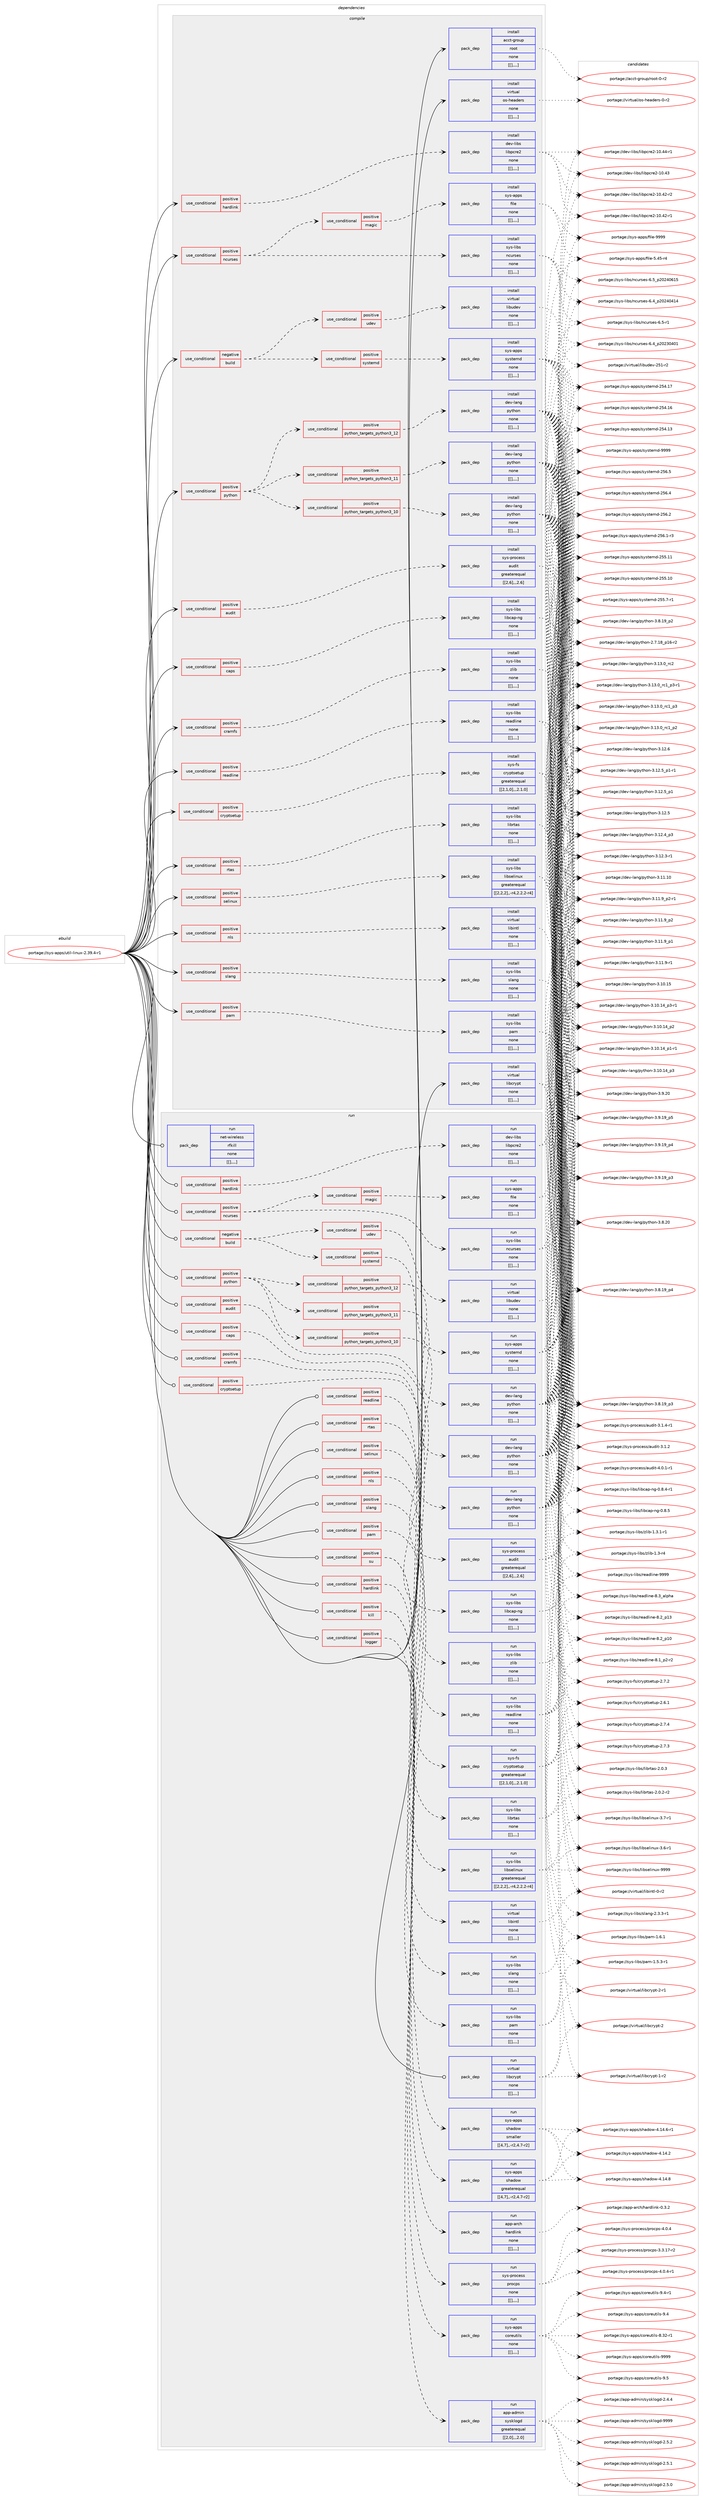 digraph prolog {

# *************
# Graph options
# *************

newrank=true;
concentrate=true;
compound=true;
graph [rankdir=LR,fontname=Helvetica,fontsize=10,ranksep=1.5];#, ranksep=2.5, nodesep=0.2];
edge  [arrowhead=vee];
node  [fontname=Helvetica,fontsize=10];

# **********
# The ebuild
# **********

subgraph cluster_leftcol {
color=gray;
label=<<i>ebuild</i>>;
id [label="portage://sys-apps/util-linux-2.39.4-r1", color=red, width=4, href="../sys-apps/util-linux-2.39.4-r1.svg"];
}

# ****************
# The dependencies
# ****************

subgraph cluster_midcol {
color=gray;
label=<<i>dependencies</i>>;
subgraph cluster_compile {
fillcolor="#eeeeee";
style=filled;
label=<<i>compile</i>>;
subgraph cond117104 {
dependency442616 [label=<<TABLE BORDER="0" CELLBORDER="1" CELLSPACING="0" CELLPADDING="4"><TR><TD ROWSPAN="3" CELLPADDING="10">use_conditional</TD></TR><TR><TD>negative</TD></TR><TR><TD>build</TD></TR></TABLE>>, shape=none, color=red];
subgraph cond117105 {
dependency442617 [label=<<TABLE BORDER="0" CELLBORDER="1" CELLSPACING="0" CELLPADDING="4"><TR><TD ROWSPAN="3" CELLPADDING="10">use_conditional</TD></TR><TR><TD>positive</TD></TR><TR><TD>systemd</TD></TR></TABLE>>, shape=none, color=red];
subgraph pack322452 {
dependency442618 [label=<<TABLE BORDER="0" CELLBORDER="1" CELLSPACING="0" CELLPADDING="4" WIDTH="220"><TR><TD ROWSPAN="6" CELLPADDING="30">pack_dep</TD></TR><TR><TD WIDTH="110">install</TD></TR><TR><TD>sys-apps</TD></TR><TR><TD>systemd</TD></TR><TR><TD>none</TD></TR><TR><TD>[[],,,,]</TD></TR></TABLE>>, shape=none, color=blue];
}
dependency442617:e -> dependency442618:w [weight=20,style="dashed",arrowhead="vee"];
}
dependency442616:e -> dependency442617:w [weight=20,style="dashed",arrowhead="vee"];
subgraph cond117106 {
dependency442619 [label=<<TABLE BORDER="0" CELLBORDER="1" CELLSPACING="0" CELLPADDING="4"><TR><TD ROWSPAN="3" CELLPADDING="10">use_conditional</TD></TR><TR><TD>positive</TD></TR><TR><TD>udev</TD></TR></TABLE>>, shape=none, color=red];
subgraph pack322453 {
dependency442620 [label=<<TABLE BORDER="0" CELLBORDER="1" CELLSPACING="0" CELLPADDING="4" WIDTH="220"><TR><TD ROWSPAN="6" CELLPADDING="30">pack_dep</TD></TR><TR><TD WIDTH="110">install</TD></TR><TR><TD>virtual</TD></TR><TR><TD>libudev</TD></TR><TR><TD>none</TD></TR><TR><TD>[[],,,,]</TD></TR></TABLE>>, shape=none, color=blue];
}
dependency442619:e -> dependency442620:w [weight=20,style="dashed",arrowhead="vee"];
}
dependency442616:e -> dependency442619:w [weight=20,style="dashed",arrowhead="vee"];
}
id:e -> dependency442616:w [weight=20,style="solid",arrowhead="vee"];
subgraph cond117107 {
dependency442621 [label=<<TABLE BORDER="0" CELLBORDER="1" CELLSPACING="0" CELLPADDING="4"><TR><TD ROWSPAN="3" CELLPADDING="10">use_conditional</TD></TR><TR><TD>positive</TD></TR><TR><TD>audit</TD></TR></TABLE>>, shape=none, color=red];
subgraph pack322454 {
dependency442622 [label=<<TABLE BORDER="0" CELLBORDER="1" CELLSPACING="0" CELLPADDING="4" WIDTH="220"><TR><TD ROWSPAN="6" CELLPADDING="30">pack_dep</TD></TR><TR><TD WIDTH="110">install</TD></TR><TR><TD>sys-process</TD></TR><TR><TD>audit</TD></TR><TR><TD>greaterequal</TD></TR><TR><TD>[[2,6],,,2.6]</TD></TR></TABLE>>, shape=none, color=blue];
}
dependency442621:e -> dependency442622:w [weight=20,style="dashed",arrowhead="vee"];
}
id:e -> dependency442621:w [weight=20,style="solid",arrowhead="vee"];
subgraph cond117108 {
dependency442623 [label=<<TABLE BORDER="0" CELLBORDER="1" CELLSPACING="0" CELLPADDING="4"><TR><TD ROWSPAN="3" CELLPADDING="10">use_conditional</TD></TR><TR><TD>positive</TD></TR><TR><TD>caps</TD></TR></TABLE>>, shape=none, color=red];
subgraph pack322455 {
dependency442624 [label=<<TABLE BORDER="0" CELLBORDER="1" CELLSPACING="0" CELLPADDING="4" WIDTH="220"><TR><TD ROWSPAN="6" CELLPADDING="30">pack_dep</TD></TR><TR><TD WIDTH="110">install</TD></TR><TR><TD>sys-libs</TD></TR><TR><TD>libcap-ng</TD></TR><TR><TD>none</TD></TR><TR><TD>[[],,,,]</TD></TR></TABLE>>, shape=none, color=blue];
}
dependency442623:e -> dependency442624:w [weight=20,style="dashed",arrowhead="vee"];
}
id:e -> dependency442623:w [weight=20,style="solid",arrowhead="vee"];
subgraph cond117109 {
dependency442625 [label=<<TABLE BORDER="0" CELLBORDER="1" CELLSPACING="0" CELLPADDING="4"><TR><TD ROWSPAN="3" CELLPADDING="10">use_conditional</TD></TR><TR><TD>positive</TD></TR><TR><TD>cramfs</TD></TR></TABLE>>, shape=none, color=red];
subgraph pack322456 {
dependency442626 [label=<<TABLE BORDER="0" CELLBORDER="1" CELLSPACING="0" CELLPADDING="4" WIDTH="220"><TR><TD ROWSPAN="6" CELLPADDING="30">pack_dep</TD></TR><TR><TD WIDTH="110">install</TD></TR><TR><TD>sys-libs</TD></TR><TR><TD>zlib</TD></TR><TR><TD>none</TD></TR><TR><TD>[[],,,,]</TD></TR></TABLE>>, shape=none, color=blue];
}
dependency442625:e -> dependency442626:w [weight=20,style="dashed",arrowhead="vee"];
}
id:e -> dependency442625:w [weight=20,style="solid",arrowhead="vee"];
subgraph cond117110 {
dependency442627 [label=<<TABLE BORDER="0" CELLBORDER="1" CELLSPACING="0" CELLPADDING="4"><TR><TD ROWSPAN="3" CELLPADDING="10">use_conditional</TD></TR><TR><TD>positive</TD></TR><TR><TD>cryptsetup</TD></TR></TABLE>>, shape=none, color=red];
subgraph pack322457 {
dependency442628 [label=<<TABLE BORDER="0" CELLBORDER="1" CELLSPACING="0" CELLPADDING="4" WIDTH="220"><TR><TD ROWSPAN="6" CELLPADDING="30">pack_dep</TD></TR><TR><TD WIDTH="110">install</TD></TR><TR><TD>sys-fs</TD></TR><TR><TD>cryptsetup</TD></TR><TR><TD>greaterequal</TD></TR><TR><TD>[[2,1,0],,,2.1.0]</TD></TR></TABLE>>, shape=none, color=blue];
}
dependency442627:e -> dependency442628:w [weight=20,style="dashed",arrowhead="vee"];
}
id:e -> dependency442627:w [weight=20,style="solid",arrowhead="vee"];
subgraph cond117111 {
dependency442629 [label=<<TABLE BORDER="0" CELLBORDER="1" CELLSPACING="0" CELLPADDING="4"><TR><TD ROWSPAN="3" CELLPADDING="10">use_conditional</TD></TR><TR><TD>positive</TD></TR><TR><TD>hardlink</TD></TR></TABLE>>, shape=none, color=red];
subgraph pack322458 {
dependency442630 [label=<<TABLE BORDER="0" CELLBORDER="1" CELLSPACING="0" CELLPADDING="4" WIDTH="220"><TR><TD ROWSPAN="6" CELLPADDING="30">pack_dep</TD></TR><TR><TD WIDTH="110">install</TD></TR><TR><TD>dev-libs</TD></TR><TR><TD>libpcre2</TD></TR><TR><TD>none</TD></TR><TR><TD>[[],,,,]</TD></TR></TABLE>>, shape=none, color=blue];
}
dependency442629:e -> dependency442630:w [weight=20,style="dashed",arrowhead="vee"];
}
id:e -> dependency442629:w [weight=20,style="solid",arrowhead="vee"];
subgraph cond117112 {
dependency442631 [label=<<TABLE BORDER="0" CELLBORDER="1" CELLSPACING="0" CELLPADDING="4"><TR><TD ROWSPAN="3" CELLPADDING="10">use_conditional</TD></TR><TR><TD>positive</TD></TR><TR><TD>ncurses</TD></TR></TABLE>>, shape=none, color=red];
subgraph pack322459 {
dependency442632 [label=<<TABLE BORDER="0" CELLBORDER="1" CELLSPACING="0" CELLPADDING="4" WIDTH="220"><TR><TD ROWSPAN="6" CELLPADDING="30">pack_dep</TD></TR><TR><TD WIDTH="110">install</TD></TR><TR><TD>sys-libs</TD></TR><TR><TD>ncurses</TD></TR><TR><TD>none</TD></TR><TR><TD>[[],,,,]</TD></TR></TABLE>>, shape=none, color=blue];
}
dependency442631:e -> dependency442632:w [weight=20,style="dashed",arrowhead="vee"];
subgraph cond117113 {
dependency442633 [label=<<TABLE BORDER="0" CELLBORDER="1" CELLSPACING="0" CELLPADDING="4"><TR><TD ROWSPAN="3" CELLPADDING="10">use_conditional</TD></TR><TR><TD>positive</TD></TR><TR><TD>magic</TD></TR></TABLE>>, shape=none, color=red];
subgraph pack322460 {
dependency442634 [label=<<TABLE BORDER="0" CELLBORDER="1" CELLSPACING="0" CELLPADDING="4" WIDTH="220"><TR><TD ROWSPAN="6" CELLPADDING="30">pack_dep</TD></TR><TR><TD WIDTH="110">install</TD></TR><TR><TD>sys-apps</TD></TR><TR><TD>file</TD></TR><TR><TD>none</TD></TR><TR><TD>[[],,,,]</TD></TR></TABLE>>, shape=none, color=blue];
}
dependency442633:e -> dependency442634:w [weight=20,style="dashed",arrowhead="vee"];
}
dependency442631:e -> dependency442633:w [weight=20,style="dashed",arrowhead="vee"];
}
id:e -> dependency442631:w [weight=20,style="solid",arrowhead="vee"];
subgraph cond117114 {
dependency442635 [label=<<TABLE BORDER="0" CELLBORDER="1" CELLSPACING="0" CELLPADDING="4"><TR><TD ROWSPAN="3" CELLPADDING="10">use_conditional</TD></TR><TR><TD>positive</TD></TR><TR><TD>nls</TD></TR></TABLE>>, shape=none, color=red];
subgraph pack322461 {
dependency442636 [label=<<TABLE BORDER="0" CELLBORDER="1" CELLSPACING="0" CELLPADDING="4" WIDTH="220"><TR><TD ROWSPAN="6" CELLPADDING="30">pack_dep</TD></TR><TR><TD WIDTH="110">install</TD></TR><TR><TD>virtual</TD></TR><TR><TD>libintl</TD></TR><TR><TD>none</TD></TR><TR><TD>[[],,,,]</TD></TR></TABLE>>, shape=none, color=blue];
}
dependency442635:e -> dependency442636:w [weight=20,style="dashed",arrowhead="vee"];
}
id:e -> dependency442635:w [weight=20,style="solid",arrowhead="vee"];
subgraph cond117115 {
dependency442637 [label=<<TABLE BORDER="0" CELLBORDER="1" CELLSPACING="0" CELLPADDING="4"><TR><TD ROWSPAN="3" CELLPADDING="10">use_conditional</TD></TR><TR><TD>positive</TD></TR><TR><TD>pam</TD></TR></TABLE>>, shape=none, color=red];
subgraph pack322462 {
dependency442638 [label=<<TABLE BORDER="0" CELLBORDER="1" CELLSPACING="0" CELLPADDING="4" WIDTH="220"><TR><TD ROWSPAN="6" CELLPADDING="30">pack_dep</TD></TR><TR><TD WIDTH="110">install</TD></TR><TR><TD>sys-libs</TD></TR><TR><TD>pam</TD></TR><TR><TD>none</TD></TR><TR><TD>[[],,,,]</TD></TR></TABLE>>, shape=none, color=blue];
}
dependency442637:e -> dependency442638:w [weight=20,style="dashed",arrowhead="vee"];
}
id:e -> dependency442637:w [weight=20,style="solid",arrowhead="vee"];
subgraph cond117116 {
dependency442639 [label=<<TABLE BORDER="0" CELLBORDER="1" CELLSPACING="0" CELLPADDING="4"><TR><TD ROWSPAN="3" CELLPADDING="10">use_conditional</TD></TR><TR><TD>positive</TD></TR><TR><TD>python</TD></TR></TABLE>>, shape=none, color=red];
subgraph cond117117 {
dependency442640 [label=<<TABLE BORDER="0" CELLBORDER="1" CELLSPACING="0" CELLPADDING="4"><TR><TD ROWSPAN="3" CELLPADDING="10">use_conditional</TD></TR><TR><TD>positive</TD></TR><TR><TD>python_targets_python3_10</TD></TR></TABLE>>, shape=none, color=red];
subgraph pack322463 {
dependency442641 [label=<<TABLE BORDER="0" CELLBORDER="1" CELLSPACING="0" CELLPADDING="4" WIDTH="220"><TR><TD ROWSPAN="6" CELLPADDING="30">pack_dep</TD></TR><TR><TD WIDTH="110">install</TD></TR><TR><TD>dev-lang</TD></TR><TR><TD>python</TD></TR><TR><TD>none</TD></TR><TR><TD>[[],,,,]</TD></TR></TABLE>>, shape=none, color=blue];
}
dependency442640:e -> dependency442641:w [weight=20,style="dashed",arrowhead="vee"];
}
dependency442639:e -> dependency442640:w [weight=20,style="dashed",arrowhead="vee"];
subgraph cond117118 {
dependency442642 [label=<<TABLE BORDER="0" CELLBORDER="1" CELLSPACING="0" CELLPADDING="4"><TR><TD ROWSPAN="3" CELLPADDING="10">use_conditional</TD></TR><TR><TD>positive</TD></TR><TR><TD>python_targets_python3_11</TD></TR></TABLE>>, shape=none, color=red];
subgraph pack322464 {
dependency442643 [label=<<TABLE BORDER="0" CELLBORDER="1" CELLSPACING="0" CELLPADDING="4" WIDTH="220"><TR><TD ROWSPAN="6" CELLPADDING="30">pack_dep</TD></TR><TR><TD WIDTH="110">install</TD></TR><TR><TD>dev-lang</TD></TR><TR><TD>python</TD></TR><TR><TD>none</TD></TR><TR><TD>[[],,,,]</TD></TR></TABLE>>, shape=none, color=blue];
}
dependency442642:e -> dependency442643:w [weight=20,style="dashed",arrowhead="vee"];
}
dependency442639:e -> dependency442642:w [weight=20,style="dashed",arrowhead="vee"];
subgraph cond117119 {
dependency442644 [label=<<TABLE BORDER="0" CELLBORDER="1" CELLSPACING="0" CELLPADDING="4"><TR><TD ROWSPAN="3" CELLPADDING="10">use_conditional</TD></TR><TR><TD>positive</TD></TR><TR><TD>python_targets_python3_12</TD></TR></TABLE>>, shape=none, color=red];
subgraph pack322465 {
dependency442645 [label=<<TABLE BORDER="0" CELLBORDER="1" CELLSPACING="0" CELLPADDING="4" WIDTH="220"><TR><TD ROWSPAN="6" CELLPADDING="30">pack_dep</TD></TR><TR><TD WIDTH="110">install</TD></TR><TR><TD>dev-lang</TD></TR><TR><TD>python</TD></TR><TR><TD>none</TD></TR><TR><TD>[[],,,,]</TD></TR></TABLE>>, shape=none, color=blue];
}
dependency442644:e -> dependency442645:w [weight=20,style="dashed",arrowhead="vee"];
}
dependency442639:e -> dependency442644:w [weight=20,style="dashed",arrowhead="vee"];
}
id:e -> dependency442639:w [weight=20,style="solid",arrowhead="vee"];
subgraph cond117120 {
dependency442646 [label=<<TABLE BORDER="0" CELLBORDER="1" CELLSPACING="0" CELLPADDING="4"><TR><TD ROWSPAN="3" CELLPADDING="10">use_conditional</TD></TR><TR><TD>positive</TD></TR><TR><TD>readline</TD></TR></TABLE>>, shape=none, color=red];
subgraph pack322466 {
dependency442647 [label=<<TABLE BORDER="0" CELLBORDER="1" CELLSPACING="0" CELLPADDING="4" WIDTH="220"><TR><TD ROWSPAN="6" CELLPADDING="30">pack_dep</TD></TR><TR><TD WIDTH="110">install</TD></TR><TR><TD>sys-libs</TD></TR><TR><TD>readline</TD></TR><TR><TD>none</TD></TR><TR><TD>[[],,,,]</TD></TR></TABLE>>, shape=none, color=blue];
}
dependency442646:e -> dependency442647:w [weight=20,style="dashed",arrowhead="vee"];
}
id:e -> dependency442646:w [weight=20,style="solid",arrowhead="vee"];
subgraph cond117121 {
dependency442648 [label=<<TABLE BORDER="0" CELLBORDER="1" CELLSPACING="0" CELLPADDING="4"><TR><TD ROWSPAN="3" CELLPADDING="10">use_conditional</TD></TR><TR><TD>positive</TD></TR><TR><TD>rtas</TD></TR></TABLE>>, shape=none, color=red];
subgraph pack322467 {
dependency442649 [label=<<TABLE BORDER="0" CELLBORDER="1" CELLSPACING="0" CELLPADDING="4" WIDTH="220"><TR><TD ROWSPAN="6" CELLPADDING="30">pack_dep</TD></TR><TR><TD WIDTH="110">install</TD></TR><TR><TD>sys-libs</TD></TR><TR><TD>librtas</TD></TR><TR><TD>none</TD></TR><TR><TD>[[],,,,]</TD></TR></TABLE>>, shape=none, color=blue];
}
dependency442648:e -> dependency442649:w [weight=20,style="dashed",arrowhead="vee"];
}
id:e -> dependency442648:w [weight=20,style="solid",arrowhead="vee"];
subgraph cond117122 {
dependency442650 [label=<<TABLE BORDER="0" CELLBORDER="1" CELLSPACING="0" CELLPADDING="4"><TR><TD ROWSPAN="3" CELLPADDING="10">use_conditional</TD></TR><TR><TD>positive</TD></TR><TR><TD>selinux</TD></TR></TABLE>>, shape=none, color=red];
subgraph pack322468 {
dependency442651 [label=<<TABLE BORDER="0" CELLBORDER="1" CELLSPACING="0" CELLPADDING="4" WIDTH="220"><TR><TD ROWSPAN="6" CELLPADDING="30">pack_dep</TD></TR><TR><TD WIDTH="110">install</TD></TR><TR><TD>sys-libs</TD></TR><TR><TD>libselinux</TD></TR><TR><TD>greaterequal</TD></TR><TR><TD>[[2,2,2],,-r4,2.2.2-r4]</TD></TR></TABLE>>, shape=none, color=blue];
}
dependency442650:e -> dependency442651:w [weight=20,style="dashed",arrowhead="vee"];
}
id:e -> dependency442650:w [weight=20,style="solid",arrowhead="vee"];
subgraph cond117123 {
dependency442652 [label=<<TABLE BORDER="0" CELLBORDER="1" CELLSPACING="0" CELLPADDING="4"><TR><TD ROWSPAN="3" CELLPADDING="10">use_conditional</TD></TR><TR><TD>positive</TD></TR><TR><TD>slang</TD></TR></TABLE>>, shape=none, color=red];
subgraph pack322469 {
dependency442653 [label=<<TABLE BORDER="0" CELLBORDER="1" CELLSPACING="0" CELLPADDING="4" WIDTH="220"><TR><TD ROWSPAN="6" CELLPADDING="30">pack_dep</TD></TR><TR><TD WIDTH="110">install</TD></TR><TR><TD>sys-libs</TD></TR><TR><TD>slang</TD></TR><TR><TD>none</TD></TR><TR><TD>[[],,,,]</TD></TR></TABLE>>, shape=none, color=blue];
}
dependency442652:e -> dependency442653:w [weight=20,style="dashed",arrowhead="vee"];
}
id:e -> dependency442652:w [weight=20,style="solid",arrowhead="vee"];
subgraph pack322470 {
dependency442654 [label=<<TABLE BORDER="0" CELLBORDER="1" CELLSPACING="0" CELLPADDING="4" WIDTH="220"><TR><TD ROWSPAN="6" CELLPADDING="30">pack_dep</TD></TR><TR><TD WIDTH="110">install</TD></TR><TR><TD>acct-group</TD></TR><TR><TD>root</TD></TR><TR><TD>none</TD></TR><TR><TD>[[],,,,]</TD></TR></TABLE>>, shape=none, color=blue];
}
id:e -> dependency442654:w [weight=20,style="solid",arrowhead="vee"];
subgraph pack322471 {
dependency442655 [label=<<TABLE BORDER="0" CELLBORDER="1" CELLSPACING="0" CELLPADDING="4" WIDTH="220"><TR><TD ROWSPAN="6" CELLPADDING="30">pack_dep</TD></TR><TR><TD WIDTH="110">install</TD></TR><TR><TD>virtual</TD></TR><TR><TD>libcrypt</TD></TR><TR><TD>none</TD></TR><TR><TD>[[],,,,]</TD></TR></TABLE>>, shape=none, color=blue];
}
id:e -> dependency442655:w [weight=20,style="solid",arrowhead="vee"];
subgraph pack322472 {
dependency442656 [label=<<TABLE BORDER="0" CELLBORDER="1" CELLSPACING="0" CELLPADDING="4" WIDTH="220"><TR><TD ROWSPAN="6" CELLPADDING="30">pack_dep</TD></TR><TR><TD WIDTH="110">install</TD></TR><TR><TD>virtual</TD></TR><TR><TD>os-headers</TD></TR><TR><TD>none</TD></TR><TR><TD>[[],,,,]</TD></TR></TABLE>>, shape=none, color=blue];
}
id:e -> dependency442656:w [weight=20,style="solid",arrowhead="vee"];
}
subgraph cluster_compileandrun {
fillcolor="#eeeeee";
style=filled;
label=<<i>compile and run</i>>;
}
subgraph cluster_run {
fillcolor="#eeeeee";
style=filled;
label=<<i>run</i>>;
subgraph cond117124 {
dependency442657 [label=<<TABLE BORDER="0" CELLBORDER="1" CELLSPACING="0" CELLPADDING="4"><TR><TD ROWSPAN="3" CELLPADDING="10">use_conditional</TD></TR><TR><TD>negative</TD></TR><TR><TD>build</TD></TR></TABLE>>, shape=none, color=red];
subgraph cond117125 {
dependency442658 [label=<<TABLE BORDER="0" CELLBORDER="1" CELLSPACING="0" CELLPADDING="4"><TR><TD ROWSPAN="3" CELLPADDING="10">use_conditional</TD></TR><TR><TD>positive</TD></TR><TR><TD>systemd</TD></TR></TABLE>>, shape=none, color=red];
subgraph pack322473 {
dependency442659 [label=<<TABLE BORDER="0" CELLBORDER="1" CELLSPACING="0" CELLPADDING="4" WIDTH="220"><TR><TD ROWSPAN="6" CELLPADDING="30">pack_dep</TD></TR><TR><TD WIDTH="110">run</TD></TR><TR><TD>sys-apps</TD></TR><TR><TD>systemd</TD></TR><TR><TD>none</TD></TR><TR><TD>[[],,,,]</TD></TR></TABLE>>, shape=none, color=blue];
}
dependency442658:e -> dependency442659:w [weight=20,style="dashed",arrowhead="vee"];
}
dependency442657:e -> dependency442658:w [weight=20,style="dashed",arrowhead="vee"];
subgraph cond117126 {
dependency442660 [label=<<TABLE BORDER="0" CELLBORDER="1" CELLSPACING="0" CELLPADDING="4"><TR><TD ROWSPAN="3" CELLPADDING="10">use_conditional</TD></TR><TR><TD>positive</TD></TR><TR><TD>udev</TD></TR></TABLE>>, shape=none, color=red];
subgraph pack322474 {
dependency442661 [label=<<TABLE BORDER="0" CELLBORDER="1" CELLSPACING="0" CELLPADDING="4" WIDTH="220"><TR><TD ROWSPAN="6" CELLPADDING="30">pack_dep</TD></TR><TR><TD WIDTH="110">run</TD></TR><TR><TD>virtual</TD></TR><TR><TD>libudev</TD></TR><TR><TD>none</TD></TR><TR><TD>[[],,,,]</TD></TR></TABLE>>, shape=none, color=blue];
}
dependency442660:e -> dependency442661:w [weight=20,style="dashed",arrowhead="vee"];
}
dependency442657:e -> dependency442660:w [weight=20,style="dashed",arrowhead="vee"];
}
id:e -> dependency442657:w [weight=20,style="solid",arrowhead="odot"];
subgraph cond117127 {
dependency442662 [label=<<TABLE BORDER="0" CELLBORDER="1" CELLSPACING="0" CELLPADDING="4"><TR><TD ROWSPAN="3" CELLPADDING="10">use_conditional</TD></TR><TR><TD>positive</TD></TR><TR><TD>audit</TD></TR></TABLE>>, shape=none, color=red];
subgraph pack322475 {
dependency442663 [label=<<TABLE BORDER="0" CELLBORDER="1" CELLSPACING="0" CELLPADDING="4" WIDTH="220"><TR><TD ROWSPAN="6" CELLPADDING="30">pack_dep</TD></TR><TR><TD WIDTH="110">run</TD></TR><TR><TD>sys-process</TD></TR><TR><TD>audit</TD></TR><TR><TD>greaterequal</TD></TR><TR><TD>[[2,6],,,2.6]</TD></TR></TABLE>>, shape=none, color=blue];
}
dependency442662:e -> dependency442663:w [weight=20,style="dashed",arrowhead="vee"];
}
id:e -> dependency442662:w [weight=20,style="solid",arrowhead="odot"];
subgraph cond117128 {
dependency442664 [label=<<TABLE BORDER="0" CELLBORDER="1" CELLSPACING="0" CELLPADDING="4"><TR><TD ROWSPAN="3" CELLPADDING="10">use_conditional</TD></TR><TR><TD>positive</TD></TR><TR><TD>caps</TD></TR></TABLE>>, shape=none, color=red];
subgraph pack322476 {
dependency442665 [label=<<TABLE BORDER="0" CELLBORDER="1" CELLSPACING="0" CELLPADDING="4" WIDTH="220"><TR><TD ROWSPAN="6" CELLPADDING="30">pack_dep</TD></TR><TR><TD WIDTH="110">run</TD></TR><TR><TD>sys-libs</TD></TR><TR><TD>libcap-ng</TD></TR><TR><TD>none</TD></TR><TR><TD>[[],,,,]</TD></TR></TABLE>>, shape=none, color=blue];
}
dependency442664:e -> dependency442665:w [weight=20,style="dashed",arrowhead="vee"];
}
id:e -> dependency442664:w [weight=20,style="solid",arrowhead="odot"];
subgraph cond117129 {
dependency442666 [label=<<TABLE BORDER="0" CELLBORDER="1" CELLSPACING="0" CELLPADDING="4"><TR><TD ROWSPAN="3" CELLPADDING="10">use_conditional</TD></TR><TR><TD>positive</TD></TR><TR><TD>cramfs</TD></TR></TABLE>>, shape=none, color=red];
subgraph pack322477 {
dependency442667 [label=<<TABLE BORDER="0" CELLBORDER="1" CELLSPACING="0" CELLPADDING="4" WIDTH="220"><TR><TD ROWSPAN="6" CELLPADDING="30">pack_dep</TD></TR><TR><TD WIDTH="110">run</TD></TR><TR><TD>sys-libs</TD></TR><TR><TD>zlib</TD></TR><TR><TD>none</TD></TR><TR><TD>[[],,,,]</TD></TR></TABLE>>, shape=none, color=blue];
}
dependency442666:e -> dependency442667:w [weight=20,style="dashed",arrowhead="vee"];
}
id:e -> dependency442666:w [weight=20,style="solid",arrowhead="odot"];
subgraph cond117130 {
dependency442668 [label=<<TABLE BORDER="0" CELLBORDER="1" CELLSPACING="0" CELLPADDING="4"><TR><TD ROWSPAN="3" CELLPADDING="10">use_conditional</TD></TR><TR><TD>positive</TD></TR><TR><TD>cryptsetup</TD></TR></TABLE>>, shape=none, color=red];
subgraph pack322478 {
dependency442669 [label=<<TABLE BORDER="0" CELLBORDER="1" CELLSPACING="0" CELLPADDING="4" WIDTH="220"><TR><TD ROWSPAN="6" CELLPADDING="30">pack_dep</TD></TR><TR><TD WIDTH="110">run</TD></TR><TR><TD>sys-fs</TD></TR><TR><TD>cryptsetup</TD></TR><TR><TD>greaterequal</TD></TR><TR><TD>[[2,1,0],,,2.1.0]</TD></TR></TABLE>>, shape=none, color=blue];
}
dependency442668:e -> dependency442669:w [weight=20,style="dashed",arrowhead="vee"];
}
id:e -> dependency442668:w [weight=20,style="solid",arrowhead="odot"];
subgraph cond117131 {
dependency442670 [label=<<TABLE BORDER="0" CELLBORDER="1" CELLSPACING="0" CELLPADDING="4"><TR><TD ROWSPAN="3" CELLPADDING="10">use_conditional</TD></TR><TR><TD>positive</TD></TR><TR><TD>hardlink</TD></TR></TABLE>>, shape=none, color=red];
subgraph pack322479 {
dependency442671 [label=<<TABLE BORDER="0" CELLBORDER="1" CELLSPACING="0" CELLPADDING="4" WIDTH="220"><TR><TD ROWSPAN="6" CELLPADDING="30">pack_dep</TD></TR><TR><TD WIDTH="110">run</TD></TR><TR><TD>dev-libs</TD></TR><TR><TD>libpcre2</TD></TR><TR><TD>none</TD></TR><TR><TD>[[],,,,]</TD></TR></TABLE>>, shape=none, color=blue];
}
dependency442670:e -> dependency442671:w [weight=20,style="dashed",arrowhead="vee"];
}
id:e -> dependency442670:w [weight=20,style="solid",arrowhead="odot"];
subgraph cond117132 {
dependency442672 [label=<<TABLE BORDER="0" CELLBORDER="1" CELLSPACING="0" CELLPADDING="4"><TR><TD ROWSPAN="3" CELLPADDING="10">use_conditional</TD></TR><TR><TD>positive</TD></TR><TR><TD>hardlink</TD></TR></TABLE>>, shape=none, color=red];
subgraph pack322480 {
dependency442673 [label=<<TABLE BORDER="0" CELLBORDER="1" CELLSPACING="0" CELLPADDING="4" WIDTH="220"><TR><TD ROWSPAN="6" CELLPADDING="30">pack_dep</TD></TR><TR><TD WIDTH="110">run</TD></TR><TR><TD>app-arch</TD></TR><TR><TD>hardlink</TD></TR><TR><TD>none</TD></TR><TR><TD>[[],,,,]</TD></TR></TABLE>>, shape=none, color=blue];
}
dependency442672:e -> dependency442673:w [weight=20,style="dashed",arrowhead="vee"];
}
id:e -> dependency442672:w [weight=20,style="solid",arrowhead="odot"];
subgraph cond117133 {
dependency442674 [label=<<TABLE BORDER="0" CELLBORDER="1" CELLSPACING="0" CELLPADDING="4"><TR><TD ROWSPAN="3" CELLPADDING="10">use_conditional</TD></TR><TR><TD>positive</TD></TR><TR><TD>kill</TD></TR></TABLE>>, shape=none, color=red];
subgraph pack322481 {
dependency442675 [label=<<TABLE BORDER="0" CELLBORDER="1" CELLSPACING="0" CELLPADDING="4" WIDTH="220"><TR><TD ROWSPAN="6" CELLPADDING="30">pack_dep</TD></TR><TR><TD WIDTH="110">run</TD></TR><TR><TD>sys-apps</TD></TR><TR><TD>coreutils</TD></TR><TR><TD>none</TD></TR><TR><TD>[[],,,,]</TD></TR></TABLE>>, shape=none, color=blue];
}
dependency442674:e -> dependency442675:w [weight=20,style="dashed",arrowhead="vee"];
subgraph pack322482 {
dependency442676 [label=<<TABLE BORDER="0" CELLBORDER="1" CELLSPACING="0" CELLPADDING="4" WIDTH="220"><TR><TD ROWSPAN="6" CELLPADDING="30">pack_dep</TD></TR><TR><TD WIDTH="110">run</TD></TR><TR><TD>sys-process</TD></TR><TR><TD>procps</TD></TR><TR><TD>none</TD></TR><TR><TD>[[],,,,]</TD></TR></TABLE>>, shape=none, color=blue];
}
dependency442674:e -> dependency442676:w [weight=20,style="dashed",arrowhead="vee"];
}
id:e -> dependency442674:w [weight=20,style="solid",arrowhead="odot"];
subgraph cond117134 {
dependency442677 [label=<<TABLE BORDER="0" CELLBORDER="1" CELLSPACING="0" CELLPADDING="4"><TR><TD ROWSPAN="3" CELLPADDING="10">use_conditional</TD></TR><TR><TD>positive</TD></TR><TR><TD>logger</TD></TR></TABLE>>, shape=none, color=red];
subgraph pack322483 {
dependency442678 [label=<<TABLE BORDER="0" CELLBORDER="1" CELLSPACING="0" CELLPADDING="4" WIDTH="220"><TR><TD ROWSPAN="6" CELLPADDING="30">pack_dep</TD></TR><TR><TD WIDTH="110">run</TD></TR><TR><TD>app-admin</TD></TR><TR><TD>sysklogd</TD></TR><TR><TD>greaterequal</TD></TR><TR><TD>[[2,0],,,2.0]</TD></TR></TABLE>>, shape=none, color=blue];
}
dependency442677:e -> dependency442678:w [weight=20,style="dashed",arrowhead="vee"];
}
id:e -> dependency442677:w [weight=20,style="solid",arrowhead="odot"];
subgraph cond117135 {
dependency442679 [label=<<TABLE BORDER="0" CELLBORDER="1" CELLSPACING="0" CELLPADDING="4"><TR><TD ROWSPAN="3" CELLPADDING="10">use_conditional</TD></TR><TR><TD>positive</TD></TR><TR><TD>ncurses</TD></TR></TABLE>>, shape=none, color=red];
subgraph pack322484 {
dependency442680 [label=<<TABLE BORDER="0" CELLBORDER="1" CELLSPACING="0" CELLPADDING="4" WIDTH="220"><TR><TD ROWSPAN="6" CELLPADDING="30">pack_dep</TD></TR><TR><TD WIDTH="110">run</TD></TR><TR><TD>sys-libs</TD></TR><TR><TD>ncurses</TD></TR><TR><TD>none</TD></TR><TR><TD>[[],,,,]</TD></TR></TABLE>>, shape=none, color=blue];
}
dependency442679:e -> dependency442680:w [weight=20,style="dashed",arrowhead="vee"];
subgraph cond117136 {
dependency442681 [label=<<TABLE BORDER="0" CELLBORDER="1" CELLSPACING="0" CELLPADDING="4"><TR><TD ROWSPAN="3" CELLPADDING="10">use_conditional</TD></TR><TR><TD>positive</TD></TR><TR><TD>magic</TD></TR></TABLE>>, shape=none, color=red];
subgraph pack322485 {
dependency442682 [label=<<TABLE BORDER="0" CELLBORDER="1" CELLSPACING="0" CELLPADDING="4" WIDTH="220"><TR><TD ROWSPAN="6" CELLPADDING="30">pack_dep</TD></TR><TR><TD WIDTH="110">run</TD></TR><TR><TD>sys-apps</TD></TR><TR><TD>file</TD></TR><TR><TD>none</TD></TR><TR><TD>[[],,,,]</TD></TR></TABLE>>, shape=none, color=blue];
}
dependency442681:e -> dependency442682:w [weight=20,style="dashed",arrowhead="vee"];
}
dependency442679:e -> dependency442681:w [weight=20,style="dashed",arrowhead="vee"];
}
id:e -> dependency442679:w [weight=20,style="solid",arrowhead="odot"];
subgraph cond117137 {
dependency442683 [label=<<TABLE BORDER="0" CELLBORDER="1" CELLSPACING="0" CELLPADDING="4"><TR><TD ROWSPAN="3" CELLPADDING="10">use_conditional</TD></TR><TR><TD>positive</TD></TR><TR><TD>nls</TD></TR></TABLE>>, shape=none, color=red];
subgraph pack322486 {
dependency442684 [label=<<TABLE BORDER="0" CELLBORDER="1" CELLSPACING="0" CELLPADDING="4" WIDTH="220"><TR><TD ROWSPAN="6" CELLPADDING="30">pack_dep</TD></TR><TR><TD WIDTH="110">run</TD></TR><TR><TD>virtual</TD></TR><TR><TD>libintl</TD></TR><TR><TD>none</TD></TR><TR><TD>[[],,,,]</TD></TR></TABLE>>, shape=none, color=blue];
}
dependency442683:e -> dependency442684:w [weight=20,style="dashed",arrowhead="vee"];
}
id:e -> dependency442683:w [weight=20,style="solid",arrowhead="odot"];
subgraph cond117138 {
dependency442685 [label=<<TABLE BORDER="0" CELLBORDER="1" CELLSPACING="0" CELLPADDING="4"><TR><TD ROWSPAN="3" CELLPADDING="10">use_conditional</TD></TR><TR><TD>positive</TD></TR><TR><TD>pam</TD></TR></TABLE>>, shape=none, color=red];
subgraph pack322487 {
dependency442686 [label=<<TABLE BORDER="0" CELLBORDER="1" CELLSPACING="0" CELLPADDING="4" WIDTH="220"><TR><TD ROWSPAN="6" CELLPADDING="30">pack_dep</TD></TR><TR><TD WIDTH="110">run</TD></TR><TR><TD>sys-libs</TD></TR><TR><TD>pam</TD></TR><TR><TD>none</TD></TR><TR><TD>[[],,,,]</TD></TR></TABLE>>, shape=none, color=blue];
}
dependency442685:e -> dependency442686:w [weight=20,style="dashed",arrowhead="vee"];
}
id:e -> dependency442685:w [weight=20,style="solid",arrowhead="odot"];
subgraph cond117139 {
dependency442687 [label=<<TABLE BORDER="0" CELLBORDER="1" CELLSPACING="0" CELLPADDING="4"><TR><TD ROWSPAN="3" CELLPADDING="10">use_conditional</TD></TR><TR><TD>positive</TD></TR><TR><TD>python</TD></TR></TABLE>>, shape=none, color=red];
subgraph cond117140 {
dependency442688 [label=<<TABLE BORDER="0" CELLBORDER="1" CELLSPACING="0" CELLPADDING="4"><TR><TD ROWSPAN="3" CELLPADDING="10">use_conditional</TD></TR><TR><TD>positive</TD></TR><TR><TD>python_targets_python3_10</TD></TR></TABLE>>, shape=none, color=red];
subgraph pack322488 {
dependency442689 [label=<<TABLE BORDER="0" CELLBORDER="1" CELLSPACING="0" CELLPADDING="4" WIDTH="220"><TR><TD ROWSPAN="6" CELLPADDING="30">pack_dep</TD></TR><TR><TD WIDTH="110">run</TD></TR><TR><TD>dev-lang</TD></TR><TR><TD>python</TD></TR><TR><TD>none</TD></TR><TR><TD>[[],,,,]</TD></TR></TABLE>>, shape=none, color=blue];
}
dependency442688:e -> dependency442689:w [weight=20,style="dashed",arrowhead="vee"];
}
dependency442687:e -> dependency442688:w [weight=20,style="dashed",arrowhead="vee"];
subgraph cond117141 {
dependency442690 [label=<<TABLE BORDER="0" CELLBORDER="1" CELLSPACING="0" CELLPADDING="4"><TR><TD ROWSPAN="3" CELLPADDING="10">use_conditional</TD></TR><TR><TD>positive</TD></TR><TR><TD>python_targets_python3_11</TD></TR></TABLE>>, shape=none, color=red];
subgraph pack322489 {
dependency442691 [label=<<TABLE BORDER="0" CELLBORDER="1" CELLSPACING="0" CELLPADDING="4" WIDTH="220"><TR><TD ROWSPAN="6" CELLPADDING="30">pack_dep</TD></TR><TR><TD WIDTH="110">run</TD></TR><TR><TD>dev-lang</TD></TR><TR><TD>python</TD></TR><TR><TD>none</TD></TR><TR><TD>[[],,,,]</TD></TR></TABLE>>, shape=none, color=blue];
}
dependency442690:e -> dependency442691:w [weight=20,style="dashed",arrowhead="vee"];
}
dependency442687:e -> dependency442690:w [weight=20,style="dashed",arrowhead="vee"];
subgraph cond117142 {
dependency442692 [label=<<TABLE BORDER="0" CELLBORDER="1" CELLSPACING="0" CELLPADDING="4"><TR><TD ROWSPAN="3" CELLPADDING="10">use_conditional</TD></TR><TR><TD>positive</TD></TR><TR><TD>python_targets_python3_12</TD></TR></TABLE>>, shape=none, color=red];
subgraph pack322490 {
dependency442693 [label=<<TABLE BORDER="0" CELLBORDER="1" CELLSPACING="0" CELLPADDING="4" WIDTH="220"><TR><TD ROWSPAN="6" CELLPADDING="30">pack_dep</TD></TR><TR><TD WIDTH="110">run</TD></TR><TR><TD>dev-lang</TD></TR><TR><TD>python</TD></TR><TR><TD>none</TD></TR><TR><TD>[[],,,,]</TD></TR></TABLE>>, shape=none, color=blue];
}
dependency442692:e -> dependency442693:w [weight=20,style="dashed",arrowhead="vee"];
}
dependency442687:e -> dependency442692:w [weight=20,style="dashed",arrowhead="vee"];
}
id:e -> dependency442687:w [weight=20,style="solid",arrowhead="odot"];
subgraph cond117143 {
dependency442694 [label=<<TABLE BORDER="0" CELLBORDER="1" CELLSPACING="0" CELLPADDING="4"><TR><TD ROWSPAN="3" CELLPADDING="10">use_conditional</TD></TR><TR><TD>positive</TD></TR><TR><TD>readline</TD></TR></TABLE>>, shape=none, color=red];
subgraph pack322491 {
dependency442695 [label=<<TABLE BORDER="0" CELLBORDER="1" CELLSPACING="0" CELLPADDING="4" WIDTH="220"><TR><TD ROWSPAN="6" CELLPADDING="30">pack_dep</TD></TR><TR><TD WIDTH="110">run</TD></TR><TR><TD>sys-libs</TD></TR><TR><TD>readline</TD></TR><TR><TD>none</TD></TR><TR><TD>[[],,,,]</TD></TR></TABLE>>, shape=none, color=blue];
}
dependency442694:e -> dependency442695:w [weight=20,style="dashed",arrowhead="vee"];
}
id:e -> dependency442694:w [weight=20,style="solid",arrowhead="odot"];
subgraph cond117144 {
dependency442696 [label=<<TABLE BORDER="0" CELLBORDER="1" CELLSPACING="0" CELLPADDING="4"><TR><TD ROWSPAN="3" CELLPADDING="10">use_conditional</TD></TR><TR><TD>positive</TD></TR><TR><TD>rtas</TD></TR></TABLE>>, shape=none, color=red];
subgraph pack322492 {
dependency442697 [label=<<TABLE BORDER="0" CELLBORDER="1" CELLSPACING="0" CELLPADDING="4" WIDTH="220"><TR><TD ROWSPAN="6" CELLPADDING="30">pack_dep</TD></TR><TR><TD WIDTH="110">run</TD></TR><TR><TD>sys-libs</TD></TR><TR><TD>librtas</TD></TR><TR><TD>none</TD></TR><TR><TD>[[],,,,]</TD></TR></TABLE>>, shape=none, color=blue];
}
dependency442696:e -> dependency442697:w [weight=20,style="dashed",arrowhead="vee"];
}
id:e -> dependency442696:w [weight=20,style="solid",arrowhead="odot"];
subgraph cond117145 {
dependency442698 [label=<<TABLE BORDER="0" CELLBORDER="1" CELLSPACING="0" CELLPADDING="4"><TR><TD ROWSPAN="3" CELLPADDING="10">use_conditional</TD></TR><TR><TD>positive</TD></TR><TR><TD>selinux</TD></TR></TABLE>>, shape=none, color=red];
subgraph pack322493 {
dependency442699 [label=<<TABLE BORDER="0" CELLBORDER="1" CELLSPACING="0" CELLPADDING="4" WIDTH="220"><TR><TD ROWSPAN="6" CELLPADDING="30">pack_dep</TD></TR><TR><TD WIDTH="110">run</TD></TR><TR><TD>sys-libs</TD></TR><TR><TD>libselinux</TD></TR><TR><TD>greaterequal</TD></TR><TR><TD>[[2,2,2],,-r4,2.2.2-r4]</TD></TR></TABLE>>, shape=none, color=blue];
}
dependency442698:e -> dependency442699:w [weight=20,style="dashed",arrowhead="vee"];
}
id:e -> dependency442698:w [weight=20,style="solid",arrowhead="odot"];
subgraph cond117146 {
dependency442700 [label=<<TABLE BORDER="0" CELLBORDER="1" CELLSPACING="0" CELLPADDING="4"><TR><TD ROWSPAN="3" CELLPADDING="10">use_conditional</TD></TR><TR><TD>positive</TD></TR><TR><TD>slang</TD></TR></TABLE>>, shape=none, color=red];
subgraph pack322494 {
dependency442701 [label=<<TABLE BORDER="0" CELLBORDER="1" CELLSPACING="0" CELLPADDING="4" WIDTH="220"><TR><TD ROWSPAN="6" CELLPADDING="30">pack_dep</TD></TR><TR><TD WIDTH="110">run</TD></TR><TR><TD>sys-libs</TD></TR><TR><TD>slang</TD></TR><TR><TD>none</TD></TR><TR><TD>[[],,,,]</TD></TR></TABLE>>, shape=none, color=blue];
}
dependency442700:e -> dependency442701:w [weight=20,style="dashed",arrowhead="vee"];
}
id:e -> dependency442700:w [weight=20,style="solid",arrowhead="odot"];
subgraph cond117147 {
dependency442702 [label=<<TABLE BORDER="0" CELLBORDER="1" CELLSPACING="0" CELLPADDING="4"><TR><TD ROWSPAN="3" CELLPADDING="10">use_conditional</TD></TR><TR><TD>positive</TD></TR><TR><TD>su</TD></TR></TABLE>>, shape=none, color=red];
subgraph pack322495 {
dependency442703 [label=<<TABLE BORDER="0" CELLBORDER="1" CELLSPACING="0" CELLPADDING="4" WIDTH="220"><TR><TD ROWSPAN="6" CELLPADDING="30">pack_dep</TD></TR><TR><TD WIDTH="110">run</TD></TR><TR><TD>sys-apps</TD></TR><TR><TD>shadow</TD></TR><TR><TD>smaller</TD></TR><TR><TD>[[4,7],,-r2,4.7-r2]</TD></TR></TABLE>>, shape=none, color=blue];
}
dependency442702:e -> dependency442703:w [weight=20,style="dashed",arrowhead="vee"];
subgraph pack322496 {
dependency442704 [label=<<TABLE BORDER="0" CELLBORDER="1" CELLSPACING="0" CELLPADDING="4" WIDTH="220"><TR><TD ROWSPAN="6" CELLPADDING="30">pack_dep</TD></TR><TR><TD WIDTH="110">run</TD></TR><TR><TD>sys-apps</TD></TR><TR><TD>shadow</TD></TR><TR><TD>greaterequal</TD></TR><TR><TD>[[4,7],,-r2,4.7-r2]</TD></TR></TABLE>>, shape=none, color=blue];
}
dependency442702:e -> dependency442704:w [weight=20,style="dashed",arrowhead="vee"];
}
id:e -> dependency442702:w [weight=20,style="solid",arrowhead="odot"];
subgraph pack322497 {
dependency442705 [label=<<TABLE BORDER="0" CELLBORDER="1" CELLSPACING="0" CELLPADDING="4" WIDTH="220"><TR><TD ROWSPAN="6" CELLPADDING="30">pack_dep</TD></TR><TR><TD WIDTH="110">run</TD></TR><TR><TD>virtual</TD></TR><TR><TD>libcrypt</TD></TR><TR><TD>none</TD></TR><TR><TD>[[],,,,]</TD></TR></TABLE>>, shape=none, color=blue];
}
id:e -> dependency442705:w [weight=20,style="solid",arrowhead="odot"];
subgraph pack322498 {
dependency442706 [label=<<TABLE BORDER="0" CELLBORDER="1" CELLSPACING="0" CELLPADDING="4" WIDTH="220"><TR><TD ROWSPAN="6" CELLPADDING="30">pack_dep</TD></TR><TR><TD WIDTH="110">run</TD></TR><TR><TD>net-wireless</TD></TR><TR><TD>rfkill</TD></TR><TR><TD>none</TD></TR><TR><TD>[[],,,,]</TD></TR></TABLE>>, shape=none, color=blue];
}
id:e -> dependency442706:w [weight=20,style="solid",arrowhead="odot"];
}
}

# **************
# The candidates
# **************

subgraph cluster_choices {
rank=same;
color=gray;
label=<<i>candidates</i>>;

subgraph choice322452 {
color=black;
nodesep=1;
choice1151211154597112112115471151211151161011091004557575757 [label="portage://sys-apps/systemd-9999", color=red, width=4,href="../sys-apps/systemd-9999.svg"];
choice115121115459711211211547115121115116101109100455053544653 [label="portage://sys-apps/systemd-256.5", color=red, width=4,href="../sys-apps/systemd-256.5.svg"];
choice115121115459711211211547115121115116101109100455053544652 [label="portage://sys-apps/systemd-256.4", color=red, width=4,href="../sys-apps/systemd-256.4.svg"];
choice115121115459711211211547115121115116101109100455053544650 [label="portage://sys-apps/systemd-256.2", color=red, width=4,href="../sys-apps/systemd-256.2.svg"];
choice1151211154597112112115471151211151161011091004550535446494511451 [label="portage://sys-apps/systemd-256.1-r3", color=red, width=4,href="../sys-apps/systemd-256.1-r3.svg"];
choice11512111545971121121154711512111511610110910045505353464949 [label="portage://sys-apps/systemd-255.11", color=red, width=4,href="../sys-apps/systemd-255.11.svg"];
choice11512111545971121121154711512111511610110910045505353464948 [label="portage://sys-apps/systemd-255.10", color=red, width=4,href="../sys-apps/systemd-255.10.svg"];
choice1151211154597112112115471151211151161011091004550535346554511449 [label="portage://sys-apps/systemd-255.7-r1", color=red, width=4,href="../sys-apps/systemd-255.7-r1.svg"];
choice11512111545971121121154711512111511610110910045505352464955 [label="portage://sys-apps/systemd-254.17", color=red, width=4,href="../sys-apps/systemd-254.17.svg"];
choice11512111545971121121154711512111511610110910045505352464954 [label="portage://sys-apps/systemd-254.16", color=red, width=4,href="../sys-apps/systemd-254.16.svg"];
choice11512111545971121121154711512111511610110910045505352464951 [label="portage://sys-apps/systemd-254.13", color=red, width=4,href="../sys-apps/systemd-254.13.svg"];
dependency442618:e -> choice1151211154597112112115471151211151161011091004557575757:w [style=dotted,weight="100"];
dependency442618:e -> choice115121115459711211211547115121115116101109100455053544653:w [style=dotted,weight="100"];
dependency442618:e -> choice115121115459711211211547115121115116101109100455053544652:w [style=dotted,weight="100"];
dependency442618:e -> choice115121115459711211211547115121115116101109100455053544650:w [style=dotted,weight="100"];
dependency442618:e -> choice1151211154597112112115471151211151161011091004550535446494511451:w [style=dotted,weight="100"];
dependency442618:e -> choice11512111545971121121154711512111511610110910045505353464949:w [style=dotted,weight="100"];
dependency442618:e -> choice11512111545971121121154711512111511610110910045505353464948:w [style=dotted,weight="100"];
dependency442618:e -> choice1151211154597112112115471151211151161011091004550535346554511449:w [style=dotted,weight="100"];
dependency442618:e -> choice11512111545971121121154711512111511610110910045505352464955:w [style=dotted,weight="100"];
dependency442618:e -> choice11512111545971121121154711512111511610110910045505352464954:w [style=dotted,weight="100"];
dependency442618:e -> choice11512111545971121121154711512111511610110910045505352464951:w [style=dotted,weight="100"];
}
subgraph choice322453 {
color=black;
nodesep=1;
choice118105114116117971084710810598117100101118455053494511450 [label="portage://virtual/libudev-251-r2", color=red, width=4,href="../virtual/libudev-251-r2.svg"];
dependency442620:e -> choice118105114116117971084710810598117100101118455053494511450:w [style=dotted,weight="100"];
}
subgraph choice322454 {
color=black;
nodesep=1;
choice115121115451121141119910111511547971171001051164552464846494511449 [label="portage://sys-process/audit-4.0.1-r1", color=red, width=4,href="../sys-process/audit-4.0.1-r1.svg"];
choice115121115451121141119910111511547971171001051164551464946524511449 [label="portage://sys-process/audit-3.1.4-r1", color=red, width=4,href="../sys-process/audit-3.1.4-r1.svg"];
choice11512111545112114111991011151154797117100105116455146494650 [label="portage://sys-process/audit-3.1.2", color=red, width=4,href="../sys-process/audit-3.1.2.svg"];
dependency442622:e -> choice115121115451121141119910111511547971171001051164552464846494511449:w [style=dotted,weight="100"];
dependency442622:e -> choice115121115451121141119910111511547971171001051164551464946524511449:w [style=dotted,weight="100"];
dependency442622:e -> choice11512111545112114111991011151154797117100105116455146494650:w [style=dotted,weight="100"];
}
subgraph choice322455 {
color=black;
nodesep=1;
choice11512111545108105981154710810598999711245110103454846564653 [label="portage://sys-libs/libcap-ng-0.8.5", color=red, width=4,href="../sys-libs/libcap-ng-0.8.5.svg"];
choice115121115451081059811547108105989997112451101034548465646524511449 [label="portage://sys-libs/libcap-ng-0.8.4-r1", color=red, width=4,href="../sys-libs/libcap-ng-0.8.4-r1.svg"];
dependency442624:e -> choice11512111545108105981154710810598999711245110103454846564653:w [style=dotted,weight="100"];
dependency442624:e -> choice115121115451081059811547108105989997112451101034548465646524511449:w [style=dotted,weight="100"];
}
subgraph choice322456 {
color=black;
nodesep=1;
choice115121115451081059811547122108105984549465146494511449 [label="portage://sys-libs/zlib-1.3.1-r1", color=red, width=4,href="../sys-libs/zlib-1.3.1-r1.svg"];
choice11512111545108105981154712210810598454946514511452 [label="portage://sys-libs/zlib-1.3-r4", color=red, width=4,href="../sys-libs/zlib-1.3-r4.svg"];
dependency442626:e -> choice115121115451081059811547122108105984549465146494511449:w [style=dotted,weight="100"];
dependency442626:e -> choice11512111545108105981154712210810598454946514511452:w [style=dotted,weight="100"];
}
subgraph choice322457 {
color=black;
nodesep=1;
choice115121115451021154799114121112116115101116117112455046554652 [label="portage://sys-fs/cryptsetup-2.7.4", color=red, width=4,href="../sys-fs/cryptsetup-2.7.4.svg"];
choice115121115451021154799114121112116115101116117112455046554651 [label="portage://sys-fs/cryptsetup-2.7.3", color=red, width=4,href="../sys-fs/cryptsetup-2.7.3.svg"];
choice115121115451021154799114121112116115101116117112455046554650 [label="portage://sys-fs/cryptsetup-2.7.2", color=red, width=4,href="../sys-fs/cryptsetup-2.7.2.svg"];
choice115121115451021154799114121112116115101116117112455046544649 [label="portage://sys-fs/cryptsetup-2.6.1", color=red, width=4,href="../sys-fs/cryptsetup-2.6.1.svg"];
dependency442628:e -> choice115121115451021154799114121112116115101116117112455046554652:w [style=dotted,weight="100"];
dependency442628:e -> choice115121115451021154799114121112116115101116117112455046554651:w [style=dotted,weight="100"];
dependency442628:e -> choice115121115451021154799114121112116115101116117112455046554650:w [style=dotted,weight="100"];
dependency442628:e -> choice115121115451021154799114121112116115101116117112455046544649:w [style=dotted,weight="100"];
}
subgraph choice322458 {
color=black;
nodesep=1;
choice1001011184510810598115471081059811299114101504549484652524511449 [label="portage://dev-libs/libpcre2-10.44-r1", color=red, width=4,href="../dev-libs/libpcre2-10.44-r1.svg"];
choice100101118451081059811547108105981129911410150454948465251 [label="portage://dev-libs/libpcre2-10.43", color=red, width=4,href="../dev-libs/libpcre2-10.43.svg"];
choice1001011184510810598115471081059811299114101504549484652504511450 [label="portage://dev-libs/libpcre2-10.42-r2", color=red, width=4,href="../dev-libs/libpcre2-10.42-r2.svg"];
choice1001011184510810598115471081059811299114101504549484652504511449 [label="portage://dev-libs/libpcre2-10.42-r1", color=red, width=4,href="../dev-libs/libpcre2-10.42-r1.svg"];
dependency442630:e -> choice1001011184510810598115471081059811299114101504549484652524511449:w [style=dotted,weight="100"];
dependency442630:e -> choice100101118451081059811547108105981129911410150454948465251:w [style=dotted,weight="100"];
dependency442630:e -> choice1001011184510810598115471081059811299114101504549484652504511450:w [style=dotted,weight="100"];
dependency442630:e -> choice1001011184510810598115471081059811299114101504549484652504511449:w [style=dotted,weight="100"];
}
subgraph choice322459 {
color=black;
nodesep=1;
choice1151211154510810598115471109911711411510111545544653951125048505248544953 [label="portage://sys-libs/ncurses-6.5_p20240615", color=red, width=4,href="../sys-libs/ncurses-6.5_p20240615.svg"];
choice11512111545108105981154711099117114115101115455446534511449 [label="portage://sys-libs/ncurses-6.5-r1", color=red, width=4,href="../sys-libs/ncurses-6.5-r1.svg"];
choice1151211154510810598115471109911711411510111545544652951125048505248524952 [label="portage://sys-libs/ncurses-6.4_p20240414", color=red, width=4,href="../sys-libs/ncurses-6.4_p20240414.svg"];
choice1151211154510810598115471109911711411510111545544652951125048505148524849 [label="portage://sys-libs/ncurses-6.4_p20230401", color=red, width=4,href="../sys-libs/ncurses-6.4_p20230401.svg"];
dependency442632:e -> choice1151211154510810598115471109911711411510111545544653951125048505248544953:w [style=dotted,weight="100"];
dependency442632:e -> choice11512111545108105981154711099117114115101115455446534511449:w [style=dotted,weight="100"];
dependency442632:e -> choice1151211154510810598115471109911711411510111545544652951125048505248524952:w [style=dotted,weight="100"];
dependency442632:e -> choice1151211154510810598115471109911711411510111545544652951125048505148524849:w [style=dotted,weight="100"];
}
subgraph choice322460 {
color=black;
nodesep=1;
choice1151211154597112112115471021051081014557575757 [label="portage://sys-apps/file-9999", color=red, width=4,href="../sys-apps/file-9999.svg"];
choice11512111545971121121154710210510810145534652534511452 [label="portage://sys-apps/file-5.45-r4", color=red, width=4,href="../sys-apps/file-5.45-r4.svg"];
dependency442634:e -> choice1151211154597112112115471021051081014557575757:w [style=dotted,weight="100"];
dependency442634:e -> choice11512111545971121121154710210510810145534652534511452:w [style=dotted,weight="100"];
}
subgraph choice322461 {
color=black;
nodesep=1;
choice11810511411611797108471081059810511011610845484511450 [label="portage://virtual/libintl-0-r2", color=red, width=4,href="../virtual/libintl-0-r2.svg"];
dependency442636:e -> choice11810511411611797108471081059810511011610845484511450:w [style=dotted,weight="100"];
}
subgraph choice322462 {
color=black;
nodesep=1;
choice11512111545108105981154711297109454946544649 [label="portage://sys-libs/pam-1.6.1", color=red, width=4,href="../sys-libs/pam-1.6.1.svg"];
choice115121115451081059811547112971094549465346514511449 [label="portage://sys-libs/pam-1.5.3-r1", color=red, width=4,href="../sys-libs/pam-1.5.3-r1.svg"];
dependency442638:e -> choice11512111545108105981154711297109454946544649:w [style=dotted,weight="100"];
dependency442638:e -> choice115121115451081059811547112971094549465346514511449:w [style=dotted,weight="100"];
}
subgraph choice322463 {
color=black;
nodesep=1;
choice10010111845108971101034711212111610411111045514649514648951149950 [label="portage://dev-lang/python-3.13.0_rc2", color=red, width=4,href="../dev-lang/python-3.13.0_rc2.svg"];
choice1001011184510897110103471121211161041111104551464951464895114994995112514511449 [label="portage://dev-lang/python-3.13.0_rc1_p3-r1", color=red, width=4,href="../dev-lang/python-3.13.0_rc1_p3-r1.svg"];
choice100101118451089711010347112121116104111110455146495146489511499499511251 [label="portage://dev-lang/python-3.13.0_rc1_p3", color=red, width=4,href="../dev-lang/python-3.13.0_rc1_p3.svg"];
choice100101118451089711010347112121116104111110455146495146489511499499511250 [label="portage://dev-lang/python-3.13.0_rc1_p2", color=red, width=4,href="../dev-lang/python-3.13.0_rc1_p2.svg"];
choice10010111845108971101034711212111610411111045514649504654 [label="portage://dev-lang/python-3.12.6", color=red, width=4,href="../dev-lang/python-3.12.6.svg"];
choice1001011184510897110103471121211161041111104551464950465395112494511449 [label="portage://dev-lang/python-3.12.5_p1-r1", color=red, width=4,href="../dev-lang/python-3.12.5_p1-r1.svg"];
choice100101118451089711010347112121116104111110455146495046539511249 [label="portage://dev-lang/python-3.12.5_p1", color=red, width=4,href="../dev-lang/python-3.12.5_p1.svg"];
choice10010111845108971101034711212111610411111045514649504653 [label="portage://dev-lang/python-3.12.5", color=red, width=4,href="../dev-lang/python-3.12.5.svg"];
choice100101118451089711010347112121116104111110455146495046529511251 [label="portage://dev-lang/python-3.12.4_p3", color=red, width=4,href="../dev-lang/python-3.12.4_p3.svg"];
choice100101118451089711010347112121116104111110455146495046514511449 [label="portage://dev-lang/python-3.12.3-r1", color=red, width=4,href="../dev-lang/python-3.12.3-r1.svg"];
choice1001011184510897110103471121211161041111104551464949464948 [label="portage://dev-lang/python-3.11.10", color=red, width=4,href="../dev-lang/python-3.11.10.svg"];
choice1001011184510897110103471121211161041111104551464949465795112504511449 [label="portage://dev-lang/python-3.11.9_p2-r1", color=red, width=4,href="../dev-lang/python-3.11.9_p2-r1.svg"];
choice100101118451089711010347112121116104111110455146494946579511250 [label="portage://dev-lang/python-3.11.9_p2", color=red, width=4,href="../dev-lang/python-3.11.9_p2.svg"];
choice100101118451089711010347112121116104111110455146494946579511249 [label="portage://dev-lang/python-3.11.9_p1", color=red, width=4,href="../dev-lang/python-3.11.9_p1.svg"];
choice100101118451089711010347112121116104111110455146494946574511449 [label="portage://dev-lang/python-3.11.9-r1", color=red, width=4,href="../dev-lang/python-3.11.9-r1.svg"];
choice1001011184510897110103471121211161041111104551464948464953 [label="portage://dev-lang/python-3.10.15", color=red, width=4,href="../dev-lang/python-3.10.15.svg"];
choice100101118451089711010347112121116104111110455146494846495295112514511449 [label="portage://dev-lang/python-3.10.14_p3-r1", color=red, width=4,href="../dev-lang/python-3.10.14_p3-r1.svg"];
choice10010111845108971101034711212111610411111045514649484649529511251 [label="portage://dev-lang/python-3.10.14_p3", color=red, width=4,href="../dev-lang/python-3.10.14_p3.svg"];
choice10010111845108971101034711212111610411111045514649484649529511250 [label="portage://dev-lang/python-3.10.14_p2", color=red, width=4,href="../dev-lang/python-3.10.14_p2.svg"];
choice100101118451089711010347112121116104111110455146494846495295112494511449 [label="portage://dev-lang/python-3.10.14_p1-r1", color=red, width=4,href="../dev-lang/python-3.10.14_p1-r1.svg"];
choice10010111845108971101034711212111610411111045514657465048 [label="portage://dev-lang/python-3.9.20", color=red, width=4,href="../dev-lang/python-3.9.20.svg"];
choice100101118451089711010347112121116104111110455146574649579511253 [label="portage://dev-lang/python-3.9.19_p5", color=red, width=4,href="../dev-lang/python-3.9.19_p5.svg"];
choice100101118451089711010347112121116104111110455146574649579511252 [label="portage://dev-lang/python-3.9.19_p4", color=red, width=4,href="../dev-lang/python-3.9.19_p4.svg"];
choice100101118451089711010347112121116104111110455146574649579511251 [label="portage://dev-lang/python-3.9.19_p3", color=red, width=4,href="../dev-lang/python-3.9.19_p3.svg"];
choice10010111845108971101034711212111610411111045514656465048 [label="portage://dev-lang/python-3.8.20", color=red, width=4,href="../dev-lang/python-3.8.20.svg"];
choice100101118451089711010347112121116104111110455146564649579511252 [label="portage://dev-lang/python-3.8.19_p4", color=red, width=4,href="../dev-lang/python-3.8.19_p4.svg"];
choice100101118451089711010347112121116104111110455146564649579511251 [label="portage://dev-lang/python-3.8.19_p3", color=red, width=4,href="../dev-lang/python-3.8.19_p3.svg"];
choice100101118451089711010347112121116104111110455146564649579511250 [label="portage://dev-lang/python-3.8.19_p2", color=red, width=4,href="../dev-lang/python-3.8.19_p2.svg"];
choice100101118451089711010347112121116104111110455046554649569511249544511450 [label="portage://dev-lang/python-2.7.18_p16-r2", color=red, width=4,href="../dev-lang/python-2.7.18_p16-r2.svg"];
dependency442641:e -> choice10010111845108971101034711212111610411111045514649514648951149950:w [style=dotted,weight="100"];
dependency442641:e -> choice1001011184510897110103471121211161041111104551464951464895114994995112514511449:w [style=dotted,weight="100"];
dependency442641:e -> choice100101118451089711010347112121116104111110455146495146489511499499511251:w [style=dotted,weight="100"];
dependency442641:e -> choice100101118451089711010347112121116104111110455146495146489511499499511250:w [style=dotted,weight="100"];
dependency442641:e -> choice10010111845108971101034711212111610411111045514649504654:w [style=dotted,weight="100"];
dependency442641:e -> choice1001011184510897110103471121211161041111104551464950465395112494511449:w [style=dotted,weight="100"];
dependency442641:e -> choice100101118451089711010347112121116104111110455146495046539511249:w [style=dotted,weight="100"];
dependency442641:e -> choice10010111845108971101034711212111610411111045514649504653:w [style=dotted,weight="100"];
dependency442641:e -> choice100101118451089711010347112121116104111110455146495046529511251:w [style=dotted,weight="100"];
dependency442641:e -> choice100101118451089711010347112121116104111110455146495046514511449:w [style=dotted,weight="100"];
dependency442641:e -> choice1001011184510897110103471121211161041111104551464949464948:w [style=dotted,weight="100"];
dependency442641:e -> choice1001011184510897110103471121211161041111104551464949465795112504511449:w [style=dotted,weight="100"];
dependency442641:e -> choice100101118451089711010347112121116104111110455146494946579511250:w [style=dotted,weight="100"];
dependency442641:e -> choice100101118451089711010347112121116104111110455146494946579511249:w [style=dotted,weight="100"];
dependency442641:e -> choice100101118451089711010347112121116104111110455146494946574511449:w [style=dotted,weight="100"];
dependency442641:e -> choice1001011184510897110103471121211161041111104551464948464953:w [style=dotted,weight="100"];
dependency442641:e -> choice100101118451089711010347112121116104111110455146494846495295112514511449:w [style=dotted,weight="100"];
dependency442641:e -> choice10010111845108971101034711212111610411111045514649484649529511251:w [style=dotted,weight="100"];
dependency442641:e -> choice10010111845108971101034711212111610411111045514649484649529511250:w [style=dotted,weight="100"];
dependency442641:e -> choice100101118451089711010347112121116104111110455146494846495295112494511449:w [style=dotted,weight="100"];
dependency442641:e -> choice10010111845108971101034711212111610411111045514657465048:w [style=dotted,weight="100"];
dependency442641:e -> choice100101118451089711010347112121116104111110455146574649579511253:w [style=dotted,weight="100"];
dependency442641:e -> choice100101118451089711010347112121116104111110455146574649579511252:w [style=dotted,weight="100"];
dependency442641:e -> choice100101118451089711010347112121116104111110455146574649579511251:w [style=dotted,weight="100"];
dependency442641:e -> choice10010111845108971101034711212111610411111045514656465048:w [style=dotted,weight="100"];
dependency442641:e -> choice100101118451089711010347112121116104111110455146564649579511252:w [style=dotted,weight="100"];
dependency442641:e -> choice100101118451089711010347112121116104111110455146564649579511251:w [style=dotted,weight="100"];
dependency442641:e -> choice100101118451089711010347112121116104111110455146564649579511250:w [style=dotted,weight="100"];
dependency442641:e -> choice100101118451089711010347112121116104111110455046554649569511249544511450:w [style=dotted,weight="100"];
}
subgraph choice322464 {
color=black;
nodesep=1;
choice10010111845108971101034711212111610411111045514649514648951149950 [label="portage://dev-lang/python-3.13.0_rc2", color=red, width=4,href="../dev-lang/python-3.13.0_rc2.svg"];
choice1001011184510897110103471121211161041111104551464951464895114994995112514511449 [label="portage://dev-lang/python-3.13.0_rc1_p3-r1", color=red, width=4,href="../dev-lang/python-3.13.0_rc1_p3-r1.svg"];
choice100101118451089711010347112121116104111110455146495146489511499499511251 [label="portage://dev-lang/python-3.13.0_rc1_p3", color=red, width=4,href="../dev-lang/python-3.13.0_rc1_p3.svg"];
choice100101118451089711010347112121116104111110455146495146489511499499511250 [label="portage://dev-lang/python-3.13.0_rc1_p2", color=red, width=4,href="../dev-lang/python-3.13.0_rc1_p2.svg"];
choice10010111845108971101034711212111610411111045514649504654 [label="portage://dev-lang/python-3.12.6", color=red, width=4,href="../dev-lang/python-3.12.6.svg"];
choice1001011184510897110103471121211161041111104551464950465395112494511449 [label="portage://dev-lang/python-3.12.5_p1-r1", color=red, width=4,href="../dev-lang/python-3.12.5_p1-r1.svg"];
choice100101118451089711010347112121116104111110455146495046539511249 [label="portage://dev-lang/python-3.12.5_p1", color=red, width=4,href="../dev-lang/python-3.12.5_p1.svg"];
choice10010111845108971101034711212111610411111045514649504653 [label="portage://dev-lang/python-3.12.5", color=red, width=4,href="../dev-lang/python-3.12.5.svg"];
choice100101118451089711010347112121116104111110455146495046529511251 [label="portage://dev-lang/python-3.12.4_p3", color=red, width=4,href="../dev-lang/python-3.12.4_p3.svg"];
choice100101118451089711010347112121116104111110455146495046514511449 [label="portage://dev-lang/python-3.12.3-r1", color=red, width=4,href="../dev-lang/python-3.12.3-r1.svg"];
choice1001011184510897110103471121211161041111104551464949464948 [label="portage://dev-lang/python-3.11.10", color=red, width=4,href="../dev-lang/python-3.11.10.svg"];
choice1001011184510897110103471121211161041111104551464949465795112504511449 [label="portage://dev-lang/python-3.11.9_p2-r1", color=red, width=4,href="../dev-lang/python-3.11.9_p2-r1.svg"];
choice100101118451089711010347112121116104111110455146494946579511250 [label="portage://dev-lang/python-3.11.9_p2", color=red, width=4,href="../dev-lang/python-3.11.9_p2.svg"];
choice100101118451089711010347112121116104111110455146494946579511249 [label="portage://dev-lang/python-3.11.9_p1", color=red, width=4,href="../dev-lang/python-3.11.9_p1.svg"];
choice100101118451089711010347112121116104111110455146494946574511449 [label="portage://dev-lang/python-3.11.9-r1", color=red, width=4,href="../dev-lang/python-3.11.9-r1.svg"];
choice1001011184510897110103471121211161041111104551464948464953 [label="portage://dev-lang/python-3.10.15", color=red, width=4,href="../dev-lang/python-3.10.15.svg"];
choice100101118451089711010347112121116104111110455146494846495295112514511449 [label="portage://dev-lang/python-3.10.14_p3-r1", color=red, width=4,href="../dev-lang/python-3.10.14_p3-r1.svg"];
choice10010111845108971101034711212111610411111045514649484649529511251 [label="portage://dev-lang/python-3.10.14_p3", color=red, width=4,href="../dev-lang/python-3.10.14_p3.svg"];
choice10010111845108971101034711212111610411111045514649484649529511250 [label="portage://dev-lang/python-3.10.14_p2", color=red, width=4,href="../dev-lang/python-3.10.14_p2.svg"];
choice100101118451089711010347112121116104111110455146494846495295112494511449 [label="portage://dev-lang/python-3.10.14_p1-r1", color=red, width=4,href="../dev-lang/python-3.10.14_p1-r1.svg"];
choice10010111845108971101034711212111610411111045514657465048 [label="portage://dev-lang/python-3.9.20", color=red, width=4,href="../dev-lang/python-3.9.20.svg"];
choice100101118451089711010347112121116104111110455146574649579511253 [label="portage://dev-lang/python-3.9.19_p5", color=red, width=4,href="../dev-lang/python-3.9.19_p5.svg"];
choice100101118451089711010347112121116104111110455146574649579511252 [label="portage://dev-lang/python-3.9.19_p4", color=red, width=4,href="../dev-lang/python-3.9.19_p4.svg"];
choice100101118451089711010347112121116104111110455146574649579511251 [label="portage://dev-lang/python-3.9.19_p3", color=red, width=4,href="../dev-lang/python-3.9.19_p3.svg"];
choice10010111845108971101034711212111610411111045514656465048 [label="portage://dev-lang/python-3.8.20", color=red, width=4,href="../dev-lang/python-3.8.20.svg"];
choice100101118451089711010347112121116104111110455146564649579511252 [label="portage://dev-lang/python-3.8.19_p4", color=red, width=4,href="../dev-lang/python-3.8.19_p4.svg"];
choice100101118451089711010347112121116104111110455146564649579511251 [label="portage://dev-lang/python-3.8.19_p3", color=red, width=4,href="../dev-lang/python-3.8.19_p3.svg"];
choice100101118451089711010347112121116104111110455146564649579511250 [label="portage://dev-lang/python-3.8.19_p2", color=red, width=4,href="../dev-lang/python-3.8.19_p2.svg"];
choice100101118451089711010347112121116104111110455046554649569511249544511450 [label="portage://dev-lang/python-2.7.18_p16-r2", color=red, width=4,href="../dev-lang/python-2.7.18_p16-r2.svg"];
dependency442643:e -> choice10010111845108971101034711212111610411111045514649514648951149950:w [style=dotted,weight="100"];
dependency442643:e -> choice1001011184510897110103471121211161041111104551464951464895114994995112514511449:w [style=dotted,weight="100"];
dependency442643:e -> choice100101118451089711010347112121116104111110455146495146489511499499511251:w [style=dotted,weight="100"];
dependency442643:e -> choice100101118451089711010347112121116104111110455146495146489511499499511250:w [style=dotted,weight="100"];
dependency442643:e -> choice10010111845108971101034711212111610411111045514649504654:w [style=dotted,weight="100"];
dependency442643:e -> choice1001011184510897110103471121211161041111104551464950465395112494511449:w [style=dotted,weight="100"];
dependency442643:e -> choice100101118451089711010347112121116104111110455146495046539511249:w [style=dotted,weight="100"];
dependency442643:e -> choice10010111845108971101034711212111610411111045514649504653:w [style=dotted,weight="100"];
dependency442643:e -> choice100101118451089711010347112121116104111110455146495046529511251:w [style=dotted,weight="100"];
dependency442643:e -> choice100101118451089711010347112121116104111110455146495046514511449:w [style=dotted,weight="100"];
dependency442643:e -> choice1001011184510897110103471121211161041111104551464949464948:w [style=dotted,weight="100"];
dependency442643:e -> choice1001011184510897110103471121211161041111104551464949465795112504511449:w [style=dotted,weight="100"];
dependency442643:e -> choice100101118451089711010347112121116104111110455146494946579511250:w [style=dotted,weight="100"];
dependency442643:e -> choice100101118451089711010347112121116104111110455146494946579511249:w [style=dotted,weight="100"];
dependency442643:e -> choice100101118451089711010347112121116104111110455146494946574511449:w [style=dotted,weight="100"];
dependency442643:e -> choice1001011184510897110103471121211161041111104551464948464953:w [style=dotted,weight="100"];
dependency442643:e -> choice100101118451089711010347112121116104111110455146494846495295112514511449:w [style=dotted,weight="100"];
dependency442643:e -> choice10010111845108971101034711212111610411111045514649484649529511251:w [style=dotted,weight="100"];
dependency442643:e -> choice10010111845108971101034711212111610411111045514649484649529511250:w [style=dotted,weight="100"];
dependency442643:e -> choice100101118451089711010347112121116104111110455146494846495295112494511449:w [style=dotted,weight="100"];
dependency442643:e -> choice10010111845108971101034711212111610411111045514657465048:w [style=dotted,weight="100"];
dependency442643:e -> choice100101118451089711010347112121116104111110455146574649579511253:w [style=dotted,weight="100"];
dependency442643:e -> choice100101118451089711010347112121116104111110455146574649579511252:w [style=dotted,weight="100"];
dependency442643:e -> choice100101118451089711010347112121116104111110455146574649579511251:w [style=dotted,weight="100"];
dependency442643:e -> choice10010111845108971101034711212111610411111045514656465048:w [style=dotted,weight="100"];
dependency442643:e -> choice100101118451089711010347112121116104111110455146564649579511252:w [style=dotted,weight="100"];
dependency442643:e -> choice100101118451089711010347112121116104111110455146564649579511251:w [style=dotted,weight="100"];
dependency442643:e -> choice100101118451089711010347112121116104111110455146564649579511250:w [style=dotted,weight="100"];
dependency442643:e -> choice100101118451089711010347112121116104111110455046554649569511249544511450:w [style=dotted,weight="100"];
}
subgraph choice322465 {
color=black;
nodesep=1;
choice10010111845108971101034711212111610411111045514649514648951149950 [label="portage://dev-lang/python-3.13.0_rc2", color=red, width=4,href="../dev-lang/python-3.13.0_rc2.svg"];
choice1001011184510897110103471121211161041111104551464951464895114994995112514511449 [label="portage://dev-lang/python-3.13.0_rc1_p3-r1", color=red, width=4,href="../dev-lang/python-3.13.0_rc1_p3-r1.svg"];
choice100101118451089711010347112121116104111110455146495146489511499499511251 [label="portage://dev-lang/python-3.13.0_rc1_p3", color=red, width=4,href="../dev-lang/python-3.13.0_rc1_p3.svg"];
choice100101118451089711010347112121116104111110455146495146489511499499511250 [label="portage://dev-lang/python-3.13.0_rc1_p2", color=red, width=4,href="../dev-lang/python-3.13.0_rc1_p2.svg"];
choice10010111845108971101034711212111610411111045514649504654 [label="portage://dev-lang/python-3.12.6", color=red, width=4,href="../dev-lang/python-3.12.6.svg"];
choice1001011184510897110103471121211161041111104551464950465395112494511449 [label="portage://dev-lang/python-3.12.5_p1-r1", color=red, width=4,href="../dev-lang/python-3.12.5_p1-r1.svg"];
choice100101118451089711010347112121116104111110455146495046539511249 [label="portage://dev-lang/python-3.12.5_p1", color=red, width=4,href="../dev-lang/python-3.12.5_p1.svg"];
choice10010111845108971101034711212111610411111045514649504653 [label="portage://dev-lang/python-3.12.5", color=red, width=4,href="../dev-lang/python-3.12.5.svg"];
choice100101118451089711010347112121116104111110455146495046529511251 [label="portage://dev-lang/python-3.12.4_p3", color=red, width=4,href="../dev-lang/python-3.12.4_p3.svg"];
choice100101118451089711010347112121116104111110455146495046514511449 [label="portage://dev-lang/python-3.12.3-r1", color=red, width=4,href="../dev-lang/python-3.12.3-r1.svg"];
choice1001011184510897110103471121211161041111104551464949464948 [label="portage://dev-lang/python-3.11.10", color=red, width=4,href="../dev-lang/python-3.11.10.svg"];
choice1001011184510897110103471121211161041111104551464949465795112504511449 [label="portage://dev-lang/python-3.11.9_p2-r1", color=red, width=4,href="../dev-lang/python-3.11.9_p2-r1.svg"];
choice100101118451089711010347112121116104111110455146494946579511250 [label="portage://dev-lang/python-3.11.9_p2", color=red, width=4,href="../dev-lang/python-3.11.9_p2.svg"];
choice100101118451089711010347112121116104111110455146494946579511249 [label="portage://dev-lang/python-3.11.9_p1", color=red, width=4,href="../dev-lang/python-3.11.9_p1.svg"];
choice100101118451089711010347112121116104111110455146494946574511449 [label="portage://dev-lang/python-3.11.9-r1", color=red, width=4,href="../dev-lang/python-3.11.9-r1.svg"];
choice1001011184510897110103471121211161041111104551464948464953 [label="portage://dev-lang/python-3.10.15", color=red, width=4,href="../dev-lang/python-3.10.15.svg"];
choice100101118451089711010347112121116104111110455146494846495295112514511449 [label="portage://dev-lang/python-3.10.14_p3-r1", color=red, width=4,href="../dev-lang/python-3.10.14_p3-r1.svg"];
choice10010111845108971101034711212111610411111045514649484649529511251 [label="portage://dev-lang/python-3.10.14_p3", color=red, width=4,href="../dev-lang/python-3.10.14_p3.svg"];
choice10010111845108971101034711212111610411111045514649484649529511250 [label="portage://dev-lang/python-3.10.14_p2", color=red, width=4,href="../dev-lang/python-3.10.14_p2.svg"];
choice100101118451089711010347112121116104111110455146494846495295112494511449 [label="portage://dev-lang/python-3.10.14_p1-r1", color=red, width=4,href="../dev-lang/python-3.10.14_p1-r1.svg"];
choice10010111845108971101034711212111610411111045514657465048 [label="portage://dev-lang/python-3.9.20", color=red, width=4,href="../dev-lang/python-3.9.20.svg"];
choice100101118451089711010347112121116104111110455146574649579511253 [label="portage://dev-lang/python-3.9.19_p5", color=red, width=4,href="../dev-lang/python-3.9.19_p5.svg"];
choice100101118451089711010347112121116104111110455146574649579511252 [label="portage://dev-lang/python-3.9.19_p4", color=red, width=4,href="../dev-lang/python-3.9.19_p4.svg"];
choice100101118451089711010347112121116104111110455146574649579511251 [label="portage://dev-lang/python-3.9.19_p3", color=red, width=4,href="../dev-lang/python-3.9.19_p3.svg"];
choice10010111845108971101034711212111610411111045514656465048 [label="portage://dev-lang/python-3.8.20", color=red, width=4,href="../dev-lang/python-3.8.20.svg"];
choice100101118451089711010347112121116104111110455146564649579511252 [label="portage://dev-lang/python-3.8.19_p4", color=red, width=4,href="../dev-lang/python-3.8.19_p4.svg"];
choice100101118451089711010347112121116104111110455146564649579511251 [label="portage://dev-lang/python-3.8.19_p3", color=red, width=4,href="../dev-lang/python-3.8.19_p3.svg"];
choice100101118451089711010347112121116104111110455146564649579511250 [label="portage://dev-lang/python-3.8.19_p2", color=red, width=4,href="../dev-lang/python-3.8.19_p2.svg"];
choice100101118451089711010347112121116104111110455046554649569511249544511450 [label="portage://dev-lang/python-2.7.18_p16-r2", color=red, width=4,href="../dev-lang/python-2.7.18_p16-r2.svg"];
dependency442645:e -> choice10010111845108971101034711212111610411111045514649514648951149950:w [style=dotted,weight="100"];
dependency442645:e -> choice1001011184510897110103471121211161041111104551464951464895114994995112514511449:w [style=dotted,weight="100"];
dependency442645:e -> choice100101118451089711010347112121116104111110455146495146489511499499511251:w [style=dotted,weight="100"];
dependency442645:e -> choice100101118451089711010347112121116104111110455146495146489511499499511250:w [style=dotted,weight="100"];
dependency442645:e -> choice10010111845108971101034711212111610411111045514649504654:w [style=dotted,weight="100"];
dependency442645:e -> choice1001011184510897110103471121211161041111104551464950465395112494511449:w [style=dotted,weight="100"];
dependency442645:e -> choice100101118451089711010347112121116104111110455146495046539511249:w [style=dotted,weight="100"];
dependency442645:e -> choice10010111845108971101034711212111610411111045514649504653:w [style=dotted,weight="100"];
dependency442645:e -> choice100101118451089711010347112121116104111110455146495046529511251:w [style=dotted,weight="100"];
dependency442645:e -> choice100101118451089711010347112121116104111110455146495046514511449:w [style=dotted,weight="100"];
dependency442645:e -> choice1001011184510897110103471121211161041111104551464949464948:w [style=dotted,weight="100"];
dependency442645:e -> choice1001011184510897110103471121211161041111104551464949465795112504511449:w [style=dotted,weight="100"];
dependency442645:e -> choice100101118451089711010347112121116104111110455146494946579511250:w [style=dotted,weight="100"];
dependency442645:e -> choice100101118451089711010347112121116104111110455146494946579511249:w [style=dotted,weight="100"];
dependency442645:e -> choice100101118451089711010347112121116104111110455146494946574511449:w [style=dotted,weight="100"];
dependency442645:e -> choice1001011184510897110103471121211161041111104551464948464953:w [style=dotted,weight="100"];
dependency442645:e -> choice100101118451089711010347112121116104111110455146494846495295112514511449:w [style=dotted,weight="100"];
dependency442645:e -> choice10010111845108971101034711212111610411111045514649484649529511251:w [style=dotted,weight="100"];
dependency442645:e -> choice10010111845108971101034711212111610411111045514649484649529511250:w [style=dotted,weight="100"];
dependency442645:e -> choice100101118451089711010347112121116104111110455146494846495295112494511449:w [style=dotted,weight="100"];
dependency442645:e -> choice10010111845108971101034711212111610411111045514657465048:w [style=dotted,weight="100"];
dependency442645:e -> choice100101118451089711010347112121116104111110455146574649579511253:w [style=dotted,weight="100"];
dependency442645:e -> choice100101118451089711010347112121116104111110455146574649579511252:w [style=dotted,weight="100"];
dependency442645:e -> choice100101118451089711010347112121116104111110455146574649579511251:w [style=dotted,weight="100"];
dependency442645:e -> choice10010111845108971101034711212111610411111045514656465048:w [style=dotted,weight="100"];
dependency442645:e -> choice100101118451089711010347112121116104111110455146564649579511252:w [style=dotted,weight="100"];
dependency442645:e -> choice100101118451089711010347112121116104111110455146564649579511251:w [style=dotted,weight="100"];
dependency442645:e -> choice100101118451089711010347112121116104111110455146564649579511250:w [style=dotted,weight="100"];
dependency442645:e -> choice100101118451089711010347112121116104111110455046554649569511249544511450:w [style=dotted,weight="100"];
}
subgraph choice322466 {
color=black;
nodesep=1;
choice115121115451081059811547114101971001081051101014557575757 [label="portage://sys-libs/readline-9999", color=red, width=4,href="../sys-libs/readline-9999.svg"];
choice1151211154510810598115471141019710010810511010145564651959710811210497 [label="portage://sys-libs/readline-8.3_alpha", color=red, width=4,href="../sys-libs/readline-8.3_alpha.svg"];
choice1151211154510810598115471141019710010810511010145564650951124951 [label="portage://sys-libs/readline-8.2_p13", color=red, width=4,href="../sys-libs/readline-8.2_p13.svg"];
choice1151211154510810598115471141019710010810511010145564650951124948 [label="portage://sys-libs/readline-8.2_p10", color=red, width=4,href="../sys-libs/readline-8.2_p10.svg"];
choice115121115451081059811547114101971001081051101014556464995112504511450 [label="portage://sys-libs/readline-8.1_p2-r2", color=red, width=4,href="../sys-libs/readline-8.1_p2-r2.svg"];
dependency442647:e -> choice115121115451081059811547114101971001081051101014557575757:w [style=dotted,weight="100"];
dependency442647:e -> choice1151211154510810598115471141019710010810511010145564651959710811210497:w [style=dotted,weight="100"];
dependency442647:e -> choice1151211154510810598115471141019710010810511010145564650951124951:w [style=dotted,weight="100"];
dependency442647:e -> choice1151211154510810598115471141019710010810511010145564650951124948:w [style=dotted,weight="100"];
dependency442647:e -> choice115121115451081059811547114101971001081051101014556464995112504511450:w [style=dotted,weight="100"];
}
subgraph choice322467 {
color=black;
nodesep=1;
choice1151211154510810598115471081059811411697115455046484651 [label="portage://sys-libs/librtas-2.0.3", color=red, width=4,href="../sys-libs/librtas-2.0.3.svg"];
choice11512111545108105981154710810598114116971154550464846504511450 [label="portage://sys-libs/librtas-2.0.2-r2", color=red, width=4,href="../sys-libs/librtas-2.0.2-r2.svg"];
dependency442649:e -> choice1151211154510810598115471081059811411697115455046484651:w [style=dotted,weight="100"];
dependency442649:e -> choice11512111545108105981154710810598114116971154550464846504511450:w [style=dotted,weight="100"];
}
subgraph choice322468 {
color=black;
nodesep=1;
choice115121115451081059811547108105981151011081051101171204557575757 [label="portage://sys-libs/libselinux-9999", color=red, width=4,href="../sys-libs/libselinux-9999.svg"];
choice11512111545108105981154710810598115101108105110117120455146554511449 [label="portage://sys-libs/libselinux-3.7-r1", color=red, width=4,href="../sys-libs/libselinux-3.7-r1.svg"];
choice11512111545108105981154710810598115101108105110117120455146544511449 [label="portage://sys-libs/libselinux-3.6-r1", color=red, width=4,href="../sys-libs/libselinux-3.6-r1.svg"];
dependency442651:e -> choice115121115451081059811547108105981151011081051101171204557575757:w [style=dotted,weight="100"];
dependency442651:e -> choice11512111545108105981154710810598115101108105110117120455146554511449:w [style=dotted,weight="100"];
dependency442651:e -> choice11512111545108105981154710810598115101108105110117120455146544511449:w [style=dotted,weight="100"];
}
subgraph choice322469 {
color=black;
nodesep=1;
choice115121115451081059811547115108971101034550465146514511449 [label="portage://sys-libs/slang-2.3.3-r1", color=red, width=4,href="../sys-libs/slang-2.3.3-r1.svg"];
dependency442653:e -> choice115121115451081059811547115108971101034550465146514511449:w [style=dotted,weight="100"];
}
subgraph choice322470 {
color=black;
nodesep=1;
choice979999116451031141111171124711411111111645484511450 [label="portage://acct-group/root-0-r2", color=red, width=4,href="../acct-group/root-0-r2.svg"];
dependency442654:e -> choice979999116451031141111171124711411111111645484511450:w [style=dotted,weight="100"];
}
subgraph choice322471 {
color=black;
nodesep=1;
choice1181051141161179710847108105989911412111211645504511449 [label="portage://virtual/libcrypt-2-r1", color=red, width=4,href="../virtual/libcrypt-2-r1.svg"];
choice118105114116117971084710810598991141211121164550 [label="portage://virtual/libcrypt-2", color=red, width=4,href="../virtual/libcrypt-2.svg"];
choice1181051141161179710847108105989911412111211645494511450 [label="portage://virtual/libcrypt-1-r2", color=red, width=4,href="../virtual/libcrypt-1-r2.svg"];
dependency442655:e -> choice1181051141161179710847108105989911412111211645504511449:w [style=dotted,weight="100"];
dependency442655:e -> choice118105114116117971084710810598991141211121164550:w [style=dotted,weight="100"];
dependency442655:e -> choice1181051141161179710847108105989911412111211645494511450:w [style=dotted,weight="100"];
}
subgraph choice322472 {
color=black;
nodesep=1;
choice1181051141161179710847111115451041019710010111411545484511450 [label="portage://virtual/os-headers-0-r2", color=red, width=4,href="../virtual/os-headers-0-r2.svg"];
dependency442656:e -> choice1181051141161179710847111115451041019710010111411545484511450:w [style=dotted,weight="100"];
}
subgraph choice322473 {
color=black;
nodesep=1;
choice1151211154597112112115471151211151161011091004557575757 [label="portage://sys-apps/systemd-9999", color=red, width=4,href="../sys-apps/systemd-9999.svg"];
choice115121115459711211211547115121115116101109100455053544653 [label="portage://sys-apps/systemd-256.5", color=red, width=4,href="../sys-apps/systemd-256.5.svg"];
choice115121115459711211211547115121115116101109100455053544652 [label="portage://sys-apps/systemd-256.4", color=red, width=4,href="../sys-apps/systemd-256.4.svg"];
choice115121115459711211211547115121115116101109100455053544650 [label="portage://sys-apps/systemd-256.2", color=red, width=4,href="../sys-apps/systemd-256.2.svg"];
choice1151211154597112112115471151211151161011091004550535446494511451 [label="portage://sys-apps/systemd-256.1-r3", color=red, width=4,href="../sys-apps/systemd-256.1-r3.svg"];
choice11512111545971121121154711512111511610110910045505353464949 [label="portage://sys-apps/systemd-255.11", color=red, width=4,href="../sys-apps/systemd-255.11.svg"];
choice11512111545971121121154711512111511610110910045505353464948 [label="portage://sys-apps/systemd-255.10", color=red, width=4,href="../sys-apps/systemd-255.10.svg"];
choice1151211154597112112115471151211151161011091004550535346554511449 [label="portage://sys-apps/systemd-255.7-r1", color=red, width=4,href="../sys-apps/systemd-255.7-r1.svg"];
choice11512111545971121121154711512111511610110910045505352464955 [label="portage://sys-apps/systemd-254.17", color=red, width=4,href="../sys-apps/systemd-254.17.svg"];
choice11512111545971121121154711512111511610110910045505352464954 [label="portage://sys-apps/systemd-254.16", color=red, width=4,href="../sys-apps/systemd-254.16.svg"];
choice11512111545971121121154711512111511610110910045505352464951 [label="portage://sys-apps/systemd-254.13", color=red, width=4,href="../sys-apps/systemd-254.13.svg"];
dependency442659:e -> choice1151211154597112112115471151211151161011091004557575757:w [style=dotted,weight="100"];
dependency442659:e -> choice115121115459711211211547115121115116101109100455053544653:w [style=dotted,weight="100"];
dependency442659:e -> choice115121115459711211211547115121115116101109100455053544652:w [style=dotted,weight="100"];
dependency442659:e -> choice115121115459711211211547115121115116101109100455053544650:w [style=dotted,weight="100"];
dependency442659:e -> choice1151211154597112112115471151211151161011091004550535446494511451:w [style=dotted,weight="100"];
dependency442659:e -> choice11512111545971121121154711512111511610110910045505353464949:w [style=dotted,weight="100"];
dependency442659:e -> choice11512111545971121121154711512111511610110910045505353464948:w [style=dotted,weight="100"];
dependency442659:e -> choice1151211154597112112115471151211151161011091004550535346554511449:w [style=dotted,weight="100"];
dependency442659:e -> choice11512111545971121121154711512111511610110910045505352464955:w [style=dotted,weight="100"];
dependency442659:e -> choice11512111545971121121154711512111511610110910045505352464954:w [style=dotted,weight="100"];
dependency442659:e -> choice11512111545971121121154711512111511610110910045505352464951:w [style=dotted,weight="100"];
}
subgraph choice322474 {
color=black;
nodesep=1;
choice118105114116117971084710810598117100101118455053494511450 [label="portage://virtual/libudev-251-r2", color=red, width=4,href="../virtual/libudev-251-r2.svg"];
dependency442661:e -> choice118105114116117971084710810598117100101118455053494511450:w [style=dotted,weight="100"];
}
subgraph choice322475 {
color=black;
nodesep=1;
choice115121115451121141119910111511547971171001051164552464846494511449 [label="portage://sys-process/audit-4.0.1-r1", color=red, width=4,href="../sys-process/audit-4.0.1-r1.svg"];
choice115121115451121141119910111511547971171001051164551464946524511449 [label="portage://sys-process/audit-3.1.4-r1", color=red, width=4,href="../sys-process/audit-3.1.4-r1.svg"];
choice11512111545112114111991011151154797117100105116455146494650 [label="portage://sys-process/audit-3.1.2", color=red, width=4,href="../sys-process/audit-3.1.2.svg"];
dependency442663:e -> choice115121115451121141119910111511547971171001051164552464846494511449:w [style=dotted,weight="100"];
dependency442663:e -> choice115121115451121141119910111511547971171001051164551464946524511449:w [style=dotted,weight="100"];
dependency442663:e -> choice11512111545112114111991011151154797117100105116455146494650:w [style=dotted,weight="100"];
}
subgraph choice322476 {
color=black;
nodesep=1;
choice11512111545108105981154710810598999711245110103454846564653 [label="portage://sys-libs/libcap-ng-0.8.5", color=red, width=4,href="../sys-libs/libcap-ng-0.8.5.svg"];
choice115121115451081059811547108105989997112451101034548465646524511449 [label="portage://sys-libs/libcap-ng-0.8.4-r1", color=red, width=4,href="../sys-libs/libcap-ng-0.8.4-r1.svg"];
dependency442665:e -> choice11512111545108105981154710810598999711245110103454846564653:w [style=dotted,weight="100"];
dependency442665:e -> choice115121115451081059811547108105989997112451101034548465646524511449:w [style=dotted,weight="100"];
}
subgraph choice322477 {
color=black;
nodesep=1;
choice115121115451081059811547122108105984549465146494511449 [label="portage://sys-libs/zlib-1.3.1-r1", color=red, width=4,href="../sys-libs/zlib-1.3.1-r1.svg"];
choice11512111545108105981154712210810598454946514511452 [label="portage://sys-libs/zlib-1.3-r4", color=red, width=4,href="../sys-libs/zlib-1.3-r4.svg"];
dependency442667:e -> choice115121115451081059811547122108105984549465146494511449:w [style=dotted,weight="100"];
dependency442667:e -> choice11512111545108105981154712210810598454946514511452:w [style=dotted,weight="100"];
}
subgraph choice322478 {
color=black;
nodesep=1;
choice115121115451021154799114121112116115101116117112455046554652 [label="portage://sys-fs/cryptsetup-2.7.4", color=red, width=4,href="../sys-fs/cryptsetup-2.7.4.svg"];
choice115121115451021154799114121112116115101116117112455046554651 [label="portage://sys-fs/cryptsetup-2.7.3", color=red, width=4,href="../sys-fs/cryptsetup-2.7.3.svg"];
choice115121115451021154799114121112116115101116117112455046554650 [label="portage://sys-fs/cryptsetup-2.7.2", color=red, width=4,href="../sys-fs/cryptsetup-2.7.2.svg"];
choice115121115451021154799114121112116115101116117112455046544649 [label="portage://sys-fs/cryptsetup-2.6.1", color=red, width=4,href="../sys-fs/cryptsetup-2.6.1.svg"];
dependency442669:e -> choice115121115451021154799114121112116115101116117112455046554652:w [style=dotted,weight="100"];
dependency442669:e -> choice115121115451021154799114121112116115101116117112455046554651:w [style=dotted,weight="100"];
dependency442669:e -> choice115121115451021154799114121112116115101116117112455046554650:w [style=dotted,weight="100"];
dependency442669:e -> choice115121115451021154799114121112116115101116117112455046544649:w [style=dotted,weight="100"];
}
subgraph choice322479 {
color=black;
nodesep=1;
choice1001011184510810598115471081059811299114101504549484652524511449 [label="portage://dev-libs/libpcre2-10.44-r1", color=red, width=4,href="../dev-libs/libpcre2-10.44-r1.svg"];
choice100101118451081059811547108105981129911410150454948465251 [label="portage://dev-libs/libpcre2-10.43", color=red, width=4,href="../dev-libs/libpcre2-10.43.svg"];
choice1001011184510810598115471081059811299114101504549484652504511450 [label="portage://dev-libs/libpcre2-10.42-r2", color=red, width=4,href="../dev-libs/libpcre2-10.42-r2.svg"];
choice1001011184510810598115471081059811299114101504549484652504511449 [label="portage://dev-libs/libpcre2-10.42-r1", color=red, width=4,href="../dev-libs/libpcre2-10.42-r1.svg"];
dependency442671:e -> choice1001011184510810598115471081059811299114101504549484652524511449:w [style=dotted,weight="100"];
dependency442671:e -> choice100101118451081059811547108105981129911410150454948465251:w [style=dotted,weight="100"];
dependency442671:e -> choice1001011184510810598115471081059811299114101504549484652504511450:w [style=dotted,weight="100"];
dependency442671:e -> choice1001011184510810598115471081059811299114101504549484652504511449:w [style=dotted,weight="100"];
}
subgraph choice322480 {
color=black;
nodesep=1;
choice971121124597114991044710497114100108105110107454846514650 [label="portage://app-arch/hardlink-0.3.2", color=red, width=4,href="../app-arch/hardlink-0.3.2.svg"];
dependency442673:e -> choice971121124597114991044710497114100108105110107454846514650:w [style=dotted,weight="100"];
}
subgraph choice322481 {
color=black;
nodesep=1;
choice115121115459711211211547991111141011171161051081154557575757 [label="portage://sys-apps/coreutils-9999", color=red, width=4,href="../sys-apps/coreutils-9999.svg"];
choice1151211154597112112115479911111410111711610510811545574653 [label="portage://sys-apps/coreutils-9.5", color=red, width=4,href="../sys-apps/coreutils-9.5.svg"];
choice11512111545971121121154799111114101117116105108115455746524511449 [label="portage://sys-apps/coreutils-9.4-r1", color=red, width=4,href="../sys-apps/coreutils-9.4-r1.svg"];
choice1151211154597112112115479911111410111711610510811545574652 [label="portage://sys-apps/coreutils-9.4", color=red, width=4,href="../sys-apps/coreutils-9.4.svg"];
choice1151211154597112112115479911111410111711610510811545564651504511449 [label="portage://sys-apps/coreutils-8.32-r1", color=red, width=4,href="../sys-apps/coreutils-8.32-r1.svg"];
dependency442675:e -> choice115121115459711211211547991111141011171161051081154557575757:w [style=dotted,weight="100"];
dependency442675:e -> choice1151211154597112112115479911111410111711610510811545574653:w [style=dotted,weight="100"];
dependency442675:e -> choice11512111545971121121154799111114101117116105108115455746524511449:w [style=dotted,weight="100"];
dependency442675:e -> choice1151211154597112112115479911111410111711610510811545574652:w [style=dotted,weight="100"];
dependency442675:e -> choice1151211154597112112115479911111410111711610510811545564651504511449:w [style=dotted,weight="100"];
}
subgraph choice322482 {
color=black;
nodesep=1;
choice115121115451121141119910111511547112114111991121154552464846524511449 [label="portage://sys-process/procps-4.0.4-r1", color=red, width=4,href="../sys-process/procps-4.0.4-r1.svg"];
choice11512111545112114111991011151154711211411199112115455246484652 [label="portage://sys-process/procps-4.0.4", color=red, width=4,href="../sys-process/procps-4.0.4.svg"];
choice11512111545112114111991011151154711211411199112115455146514649554511450 [label="portage://sys-process/procps-3.3.17-r2", color=red, width=4,href="../sys-process/procps-3.3.17-r2.svg"];
dependency442676:e -> choice115121115451121141119910111511547112114111991121154552464846524511449:w [style=dotted,weight="100"];
dependency442676:e -> choice11512111545112114111991011151154711211411199112115455246484652:w [style=dotted,weight="100"];
dependency442676:e -> choice11512111545112114111991011151154711211411199112115455146514649554511450:w [style=dotted,weight="100"];
}
subgraph choice322483 {
color=black;
nodesep=1;
choice971121124597100109105110471151211151071081111031004557575757 [label="portage://app-admin/sysklogd-9999", color=red, width=4,href="../app-admin/sysklogd-9999.svg"];
choice97112112459710010910511047115121115107108111103100455046534650 [label="portage://app-admin/sysklogd-2.5.2", color=red, width=4,href="../app-admin/sysklogd-2.5.2.svg"];
choice97112112459710010910511047115121115107108111103100455046534649 [label="portage://app-admin/sysklogd-2.5.1", color=red, width=4,href="../app-admin/sysklogd-2.5.1.svg"];
choice97112112459710010910511047115121115107108111103100455046534648 [label="portage://app-admin/sysklogd-2.5.0", color=red, width=4,href="../app-admin/sysklogd-2.5.0.svg"];
choice97112112459710010910511047115121115107108111103100455046524652 [label="portage://app-admin/sysklogd-2.4.4", color=red, width=4,href="../app-admin/sysklogd-2.4.4.svg"];
dependency442678:e -> choice971121124597100109105110471151211151071081111031004557575757:w [style=dotted,weight="100"];
dependency442678:e -> choice97112112459710010910511047115121115107108111103100455046534650:w [style=dotted,weight="100"];
dependency442678:e -> choice97112112459710010910511047115121115107108111103100455046534649:w [style=dotted,weight="100"];
dependency442678:e -> choice97112112459710010910511047115121115107108111103100455046534648:w [style=dotted,weight="100"];
dependency442678:e -> choice97112112459710010910511047115121115107108111103100455046524652:w [style=dotted,weight="100"];
}
subgraph choice322484 {
color=black;
nodesep=1;
choice1151211154510810598115471109911711411510111545544653951125048505248544953 [label="portage://sys-libs/ncurses-6.5_p20240615", color=red, width=4,href="../sys-libs/ncurses-6.5_p20240615.svg"];
choice11512111545108105981154711099117114115101115455446534511449 [label="portage://sys-libs/ncurses-6.5-r1", color=red, width=4,href="../sys-libs/ncurses-6.5-r1.svg"];
choice1151211154510810598115471109911711411510111545544652951125048505248524952 [label="portage://sys-libs/ncurses-6.4_p20240414", color=red, width=4,href="../sys-libs/ncurses-6.4_p20240414.svg"];
choice1151211154510810598115471109911711411510111545544652951125048505148524849 [label="portage://sys-libs/ncurses-6.4_p20230401", color=red, width=4,href="../sys-libs/ncurses-6.4_p20230401.svg"];
dependency442680:e -> choice1151211154510810598115471109911711411510111545544653951125048505248544953:w [style=dotted,weight="100"];
dependency442680:e -> choice11512111545108105981154711099117114115101115455446534511449:w [style=dotted,weight="100"];
dependency442680:e -> choice1151211154510810598115471109911711411510111545544652951125048505248524952:w [style=dotted,weight="100"];
dependency442680:e -> choice1151211154510810598115471109911711411510111545544652951125048505148524849:w [style=dotted,weight="100"];
}
subgraph choice322485 {
color=black;
nodesep=1;
choice1151211154597112112115471021051081014557575757 [label="portage://sys-apps/file-9999", color=red, width=4,href="../sys-apps/file-9999.svg"];
choice11512111545971121121154710210510810145534652534511452 [label="portage://sys-apps/file-5.45-r4", color=red, width=4,href="../sys-apps/file-5.45-r4.svg"];
dependency442682:e -> choice1151211154597112112115471021051081014557575757:w [style=dotted,weight="100"];
dependency442682:e -> choice11512111545971121121154710210510810145534652534511452:w [style=dotted,weight="100"];
}
subgraph choice322486 {
color=black;
nodesep=1;
choice11810511411611797108471081059810511011610845484511450 [label="portage://virtual/libintl-0-r2", color=red, width=4,href="../virtual/libintl-0-r2.svg"];
dependency442684:e -> choice11810511411611797108471081059810511011610845484511450:w [style=dotted,weight="100"];
}
subgraph choice322487 {
color=black;
nodesep=1;
choice11512111545108105981154711297109454946544649 [label="portage://sys-libs/pam-1.6.1", color=red, width=4,href="../sys-libs/pam-1.6.1.svg"];
choice115121115451081059811547112971094549465346514511449 [label="portage://sys-libs/pam-1.5.3-r1", color=red, width=4,href="../sys-libs/pam-1.5.3-r1.svg"];
dependency442686:e -> choice11512111545108105981154711297109454946544649:w [style=dotted,weight="100"];
dependency442686:e -> choice115121115451081059811547112971094549465346514511449:w [style=dotted,weight="100"];
}
subgraph choice322488 {
color=black;
nodesep=1;
choice10010111845108971101034711212111610411111045514649514648951149950 [label="portage://dev-lang/python-3.13.0_rc2", color=red, width=4,href="../dev-lang/python-3.13.0_rc2.svg"];
choice1001011184510897110103471121211161041111104551464951464895114994995112514511449 [label="portage://dev-lang/python-3.13.0_rc1_p3-r1", color=red, width=4,href="../dev-lang/python-3.13.0_rc1_p3-r1.svg"];
choice100101118451089711010347112121116104111110455146495146489511499499511251 [label="portage://dev-lang/python-3.13.0_rc1_p3", color=red, width=4,href="../dev-lang/python-3.13.0_rc1_p3.svg"];
choice100101118451089711010347112121116104111110455146495146489511499499511250 [label="portage://dev-lang/python-3.13.0_rc1_p2", color=red, width=4,href="../dev-lang/python-3.13.0_rc1_p2.svg"];
choice10010111845108971101034711212111610411111045514649504654 [label="portage://dev-lang/python-3.12.6", color=red, width=4,href="../dev-lang/python-3.12.6.svg"];
choice1001011184510897110103471121211161041111104551464950465395112494511449 [label="portage://dev-lang/python-3.12.5_p1-r1", color=red, width=4,href="../dev-lang/python-3.12.5_p1-r1.svg"];
choice100101118451089711010347112121116104111110455146495046539511249 [label="portage://dev-lang/python-3.12.5_p1", color=red, width=4,href="../dev-lang/python-3.12.5_p1.svg"];
choice10010111845108971101034711212111610411111045514649504653 [label="portage://dev-lang/python-3.12.5", color=red, width=4,href="../dev-lang/python-3.12.5.svg"];
choice100101118451089711010347112121116104111110455146495046529511251 [label="portage://dev-lang/python-3.12.4_p3", color=red, width=4,href="../dev-lang/python-3.12.4_p3.svg"];
choice100101118451089711010347112121116104111110455146495046514511449 [label="portage://dev-lang/python-3.12.3-r1", color=red, width=4,href="../dev-lang/python-3.12.3-r1.svg"];
choice1001011184510897110103471121211161041111104551464949464948 [label="portage://dev-lang/python-3.11.10", color=red, width=4,href="../dev-lang/python-3.11.10.svg"];
choice1001011184510897110103471121211161041111104551464949465795112504511449 [label="portage://dev-lang/python-3.11.9_p2-r1", color=red, width=4,href="../dev-lang/python-3.11.9_p2-r1.svg"];
choice100101118451089711010347112121116104111110455146494946579511250 [label="portage://dev-lang/python-3.11.9_p2", color=red, width=4,href="../dev-lang/python-3.11.9_p2.svg"];
choice100101118451089711010347112121116104111110455146494946579511249 [label="portage://dev-lang/python-3.11.9_p1", color=red, width=4,href="../dev-lang/python-3.11.9_p1.svg"];
choice100101118451089711010347112121116104111110455146494946574511449 [label="portage://dev-lang/python-3.11.9-r1", color=red, width=4,href="../dev-lang/python-3.11.9-r1.svg"];
choice1001011184510897110103471121211161041111104551464948464953 [label="portage://dev-lang/python-3.10.15", color=red, width=4,href="../dev-lang/python-3.10.15.svg"];
choice100101118451089711010347112121116104111110455146494846495295112514511449 [label="portage://dev-lang/python-3.10.14_p3-r1", color=red, width=4,href="../dev-lang/python-3.10.14_p3-r1.svg"];
choice10010111845108971101034711212111610411111045514649484649529511251 [label="portage://dev-lang/python-3.10.14_p3", color=red, width=4,href="../dev-lang/python-3.10.14_p3.svg"];
choice10010111845108971101034711212111610411111045514649484649529511250 [label="portage://dev-lang/python-3.10.14_p2", color=red, width=4,href="../dev-lang/python-3.10.14_p2.svg"];
choice100101118451089711010347112121116104111110455146494846495295112494511449 [label="portage://dev-lang/python-3.10.14_p1-r1", color=red, width=4,href="../dev-lang/python-3.10.14_p1-r1.svg"];
choice10010111845108971101034711212111610411111045514657465048 [label="portage://dev-lang/python-3.9.20", color=red, width=4,href="../dev-lang/python-3.9.20.svg"];
choice100101118451089711010347112121116104111110455146574649579511253 [label="portage://dev-lang/python-3.9.19_p5", color=red, width=4,href="../dev-lang/python-3.9.19_p5.svg"];
choice100101118451089711010347112121116104111110455146574649579511252 [label="portage://dev-lang/python-3.9.19_p4", color=red, width=4,href="../dev-lang/python-3.9.19_p4.svg"];
choice100101118451089711010347112121116104111110455146574649579511251 [label="portage://dev-lang/python-3.9.19_p3", color=red, width=4,href="../dev-lang/python-3.9.19_p3.svg"];
choice10010111845108971101034711212111610411111045514656465048 [label="portage://dev-lang/python-3.8.20", color=red, width=4,href="../dev-lang/python-3.8.20.svg"];
choice100101118451089711010347112121116104111110455146564649579511252 [label="portage://dev-lang/python-3.8.19_p4", color=red, width=4,href="../dev-lang/python-3.8.19_p4.svg"];
choice100101118451089711010347112121116104111110455146564649579511251 [label="portage://dev-lang/python-3.8.19_p3", color=red, width=4,href="../dev-lang/python-3.8.19_p3.svg"];
choice100101118451089711010347112121116104111110455146564649579511250 [label="portage://dev-lang/python-3.8.19_p2", color=red, width=4,href="../dev-lang/python-3.8.19_p2.svg"];
choice100101118451089711010347112121116104111110455046554649569511249544511450 [label="portage://dev-lang/python-2.7.18_p16-r2", color=red, width=4,href="../dev-lang/python-2.7.18_p16-r2.svg"];
dependency442689:e -> choice10010111845108971101034711212111610411111045514649514648951149950:w [style=dotted,weight="100"];
dependency442689:e -> choice1001011184510897110103471121211161041111104551464951464895114994995112514511449:w [style=dotted,weight="100"];
dependency442689:e -> choice100101118451089711010347112121116104111110455146495146489511499499511251:w [style=dotted,weight="100"];
dependency442689:e -> choice100101118451089711010347112121116104111110455146495146489511499499511250:w [style=dotted,weight="100"];
dependency442689:e -> choice10010111845108971101034711212111610411111045514649504654:w [style=dotted,weight="100"];
dependency442689:e -> choice1001011184510897110103471121211161041111104551464950465395112494511449:w [style=dotted,weight="100"];
dependency442689:e -> choice100101118451089711010347112121116104111110455146495046539511249:w [style=dotted,weight="100"];
dependency442689:e -> choice10010111845108971101034711212111610411111045514649504653:w [style=dotted,weight="100"];
dependency442689:e -> choice100101118451089711010347112121116104111110455146495046529511251:w [style=dotted,weight="100"];
dependency442689:e -> choice100101118451089711010347112121116104111110455146495046514511449:w [style=dotted,weight="100"];
dependency442689:e -> choice1001011184510897110103471121211161041111104551464949464948:w [style=dotted,weight="100"];
dependency442689:e -> choice1001011184510897110103471121211161041111104551464949465795112504511449:w [style=dotted,weight="100"];
dependency442689:e -> choice100101118451089711010347112121116104111110455146494946579511250:w [style=dotted,weight="100"];
dependency442689:e -> choice100101118451089711010347112121116104111110455146494946579511249:w [style=dotted,weight="100"];
dependency442689:e -> choice100101118451089711010347112121116104111110455146494946574511449:w [style=dotted,weight="100"];
dependency442689:e -> choice1001011184510897110103471121211161041111104551464948464953:w [style=dotted,weight="100"];
dependency442689:e -> choice100101118451089711010347112121116104111110455146494846495295112514511449:w [style=dotted,weight="100"];
dependency442689:e -> choice10010111845108971101034711212111610411111045514649484649529511251:w [style=dotted,weight="100"];
dependency442689:e -> choice10010111845108971101034711212111610411111045514649484649529511250:w [style=dotted,weight="100"];
dependency442689:e -> choice100101118451089711010347112121116104111110455146494846495295112494511449:w [style=dotted,weight="100"];
dependency442689:e -> choice10010111845108971101034711212111610411111045514657465048:w [style=dotted,weight="100"];
dependency442689:e -> choice100101118451089711010347112121116104111110455146574649579511253:w [style=dotted,weight="100"];
dependency442689:e -> choice100101118451089711010347112121116104111110455146574649579511252:w [style=dotted,weight="100"];
dependency442689:e -> choice100101118451089711010347112121116104111110455146574649579511251:w [style=dotted,weight="100"];
dependency442689:e -> choice10010111845108971101034711212111610411111045514656465048:w [style=dotted,weight="100"];
dependency442689:e -> choice100101118451089711010347112121116104111110455146564649579511252:w [style=dotted,weight="100"];
dependency442689:e -> choice100101118451089711010347112121116104111110455146564649579511251:w [style=dotted,weight="100"];
dependency442689:e -> choice100101118451089711010347112121116104111110455146564649579511250:w [style=dotted,weight="100"];
dependency442689:e -> choice100101118451089711010347112121116104111110455046554649569511249544511450:w [style=dotted,weight="100"];
}
subgraph choice322489 {
color=black;
nodesep=1;
choice10010111845108971101034711212111610411111045514649514648951149950 [label="portage://dev-lang/python-3.13.0_rc2", color=red, width=4,href="../dev-lang/python-3.13.0_rc2.svg"];
choice1001011184510897110103471121211161041111104551464951464895114994995112514511449 [label="portage://dev-lang/python-3.13.0_rc1_p3-r1", color=red, width=4,href="../dev-lang/python-3.13.0_rc1_p3-r1.svg"];
choice100101118451089711010347112121116104111110455146495146489511499499511251 [label="portage://dev-lang/python-3.13.0_rc1_p3", color=red, width=4,href="../dev-lang/python-3.13.0_rc1_p3.svg"];
choice100101118451089711010347112121116104111110455146495146489511499499511250 [label="portage://dev-lang/python-3.13.0_rc1_p2", color=red, width=4,href="../dev-lang/python-3.13.0_rc1_p2.svg"];
choice10010111845108971101034711212111610411111045514649504654 [label="portage://dev-lang/python-3.12.6", color=red, width=4,href="../dev-lang/python-3.12.6.svg"];
choice1001011184510897110103471121211161041111104551464950465395112494511449 [label="portage://dev-lang/python-3.12.5_p1-r1", color=red, width=4,href="../dev-lang/python-3.12.5_p1-r1.svg"];
choice100101118451089711010347112121116104111110455146495046539511249 [label="portage://dev-lang/python-3.12.5_p1", color=red, width=4,href="../dev-lang/python-3.12.5_p1.svg"];
choice10010111845108971101034711212111610411111045514649504653 [label="portage://dev-lang/python-3.12.5", color=red, width=4,href="../dev-lang/python-3.12.5.svg"];
choice100101118451089711010347112121116104111110455146495046529511251 [label="portage://dev-lang/python-3.12.4_p3", color=red, width=4,href="../dev-lang/python-3.12.4_p3.svg"];
choice100101118451089711010347112121116104111110455146495046514511449 [label="portage://dev-lang/python-3.12.3-r1", color=red, width=4,href="../dev-lang/python-3.12.3-r1.svg"];
choice1001011184510897110103471121211161041111104551464949464948 [label="portage://dev-lang/python-3.11.10", color=red, width=4,href="../dev-lang/python-3.11.10.svg"];
choice1001011184510897110103471121211161041111104551464949465795112504511449 [label="portage://dev-lang/python-3.11.9_p2-r1", color=red, width=4,href="../dev-lang/python-3.11.9_p2-r1.svg"];
choice100101118451089711010347112121116104111110455146494946579511250 [label="portage://dev-lang/python-3.11.9_p2", color=red, width=4,href="../dev-lang/python-3.11.9_p2.svg"];
choice100101118451089711010347112121116104111110455146494946579511249 [label="portage://dev-lang/python-3.11.9_p1", color=red, width=4,href="../dev-lang/python-3.11.9_p1.svg"];
choice100101118451089711010347112121116104111110455146494946574511449 [label="portage://dev-lang/python-3.11.9-r1", color=red, width=4,href="../dev-lang/python-3.11.9-r1.svg"];
choice1001011184510897110103471121211161041111104551464948464953 [label="portage://dev-lang/python-3.10.15", color=red, width=4,href="../dev-lang/python-3.10.15.svg"];
choice100101118451089711010347112121116104111110455146494846495295112514511449 [label="portage://dev-lang/python-3.10.14_p3-r1", color=red, width=4,href="../dev-lang/python-3.10.14_p3-r1.svg"];
choice10010111845108971101034711212111610411111045514649484649529511251 [label="portage://dev-lang/python-3.10.14_p3", color=red, width=4,href="../dev-lang/python-3.10.14_p3.svg"];
choice10010111845108971101034711212111610411111045514649484649529511250 [label="portage://dev-lang/python-3.10.14_p2", color=red, width=4,href="../dev-lang/python-3.10.14_p2.svg"];
choice100101118451089711010347112121116104111110455146494846495295112494511449 [label="portage://dev-lang/python-3.10.14_p1-r1", color=red, width=4,href="../dev-lang/python-3.10.14_p1-r1.svg"];
choice10010111845108971101034711212111610411111045514657465048 [label="portage://dev-lang/python-3.9.20", color=red, width=4,href="../dev-lang/python-3.9.20.svg"];
choice100101118451089711010347112121116104111110455146574649579511253 [label="portage://dev-lang/python-3.9.19_p5", color=red, width=4,href="../dev-lang/python-3.9.19_p5.svg"];
choice100101118451089711010347112121116104111110455146574649579511252 [label="portage://dev-lang/python-3.9.19_p4", color=red, width=4,href="../dev-lang/python-3.9.19_p4.svg"];
choice100101118451089711010347112121116104111110455146574649579511251 [label="portage://dev-lang/python-3.9.19_p3", color=red, width=4,href="../dev-lang/python-3.9.19_p3.svg"];
choice10010111845108971101034711212111610411111045514656465048 [label="portage://dev-lang/python-3.8.20", color=red, width=4,href="../dev-lang/python-3.8.20.svg"];
choice100101118451089711010347112121116104111110455146564649579511252 [label="portage://dev-lang/python-3.8.19_p4", color=red, width=4,href="../dev-lang/python-3.8.19_p4.svg"];
choice100101118451089711010347112121116104111110455146564649579511251 [label="portage://dev-lang/python-3.8.19_p3", color=red, width=4,href="../dev-lang/python-3.8.19_p3.svg"];
choice100101118451089711010347112121116104111110455146564649579511250 [label="portage://dev-lang/python-3.8.19_p2", color=red, width=4,href="../dev-lang/python-3.8.19_p2.svg"];
choice100101118451089711010347112121116104111110455046554649569511249544511450 [label="portage://dev-lang/python-2.7.18_p16-r2", color=red, width=4,href="../dev-lang/python-2.7.18_p16-r2.svg"];
dependency442691:e -> choice10010111845108971101034711212111610411111045514649514648951149950:w [style=dotted,weight="100"];
dependency442691:e -> choice1001011184510897110103471121211161041111104551464951464895114994995112514511449:w [style=dotted,weight="100"];
dependency442691:e -> choice100101118451089711010347112121116104111110455146495146489511499499511251:w [style=dotted,weight="100"];
dependency442691:e -> choice100101118451089711010347112121116104111110455146495146489511499499511250:w [style=dotted,weight="100"];
dependency442691:e -> choice10010111845108971101034711212111610411111045514649504654:w [style=dotted,weight="100"];
dependency442691:e -> choice1001011184510897110103471121211161041111104551464950465395112494511449:w [style=dotted,weight="100"];
dependency442691:e -> choice100101118451089711010347112121116104111110455146495046539511249:w [style=dotted,weight="100"];
dependency442691:e -> choice10010111845108971101034711212111610411111045514649504653:w [style=dotted,weight="100"];
dependency442691:e -> choice100101118451089711010347112121116104111110455146495046529511251:w [style=dotted,weight="100"];
dependency442691:e -> choice100101118451089711010347112121116104111110455146495046514511449:w [style=dotted,weight="100"];
dependency442691:e -> choice1001011184510897110103471121211161041111104551464949464948:w [style=dotted,weight="100"];
dependency442691:e -> choice1001011184510897110103471121211161041111104551464949465795112504511449:w [style=dotted,weight="100"];
dependency442691:e -> choice100101118451089711010347112121116104111110455146494946579511250:w [style=dotted,weight="100"];
dependency442691:e -> choice100101118451089711010347112121116104111110455146494946579511249:w [style=dotted,weight="100"];
dependency442691:e -> choice100101118451089711010347112121116104111110455146494946574511449:w [style=dotted,weight="100"];
dependency442691:e -> choice1001011184510897110103471121211161041111104551464948464953:w [style=dotted,weight="100"];
dependency442691:e -> choice100101118451089711010347112121116104111110455146494846495295112514511449:w [style=dotted,weight="100"];
dependency442691:e -> choice10010111845108971101034711212111610411111045514649484649529511251:w [style=dotted,weight="100"];
dependency442691:e -> choice10010111845108971101034711212111610411111045514649484649529511250:w [style=dotted,weight="100"];
dependency442691:e -> choice100101118451089711010347112121116104111110455146494846495295112494511449:w [style=dotted,weight="100"];
dependency442691:e -> choice10010111845108971101034711212111610411111045514657465048:w [style=dotted,weight="100"];
dependency442691:e -> choice100101118451089711010347112121116104111110455146574649579511253:w [style=dotted,weight="100"];
dependency442691:e -> choice100101118451089711010347112121116104111110455146574649579511252:w [style=dotted,weight="100"];
dependency442691:e -> choice100101118451089711010347112121116104111110455146574649579511251:w [style=dotted,weight="100"];
dependency442691:e -> choice10010111845108971101034711212111610411111045514656465048:w [style=dotted,weight="100"];
dependency442691:e -> choice100101118451089711010347112121116104111110455146564649579511252:w [style=dotted,weight="100"];
dependency442691:e -> choice100101118451089711010347112121116104111110455146564649579511251:w [style=dotted,weight="100"];
dependency442691:e -> choice100101118451089711010347112121116104111110455146564649579511250:w [style=dotted,weight="100"];
dependency442691:e -> choice100101118451089711010347112121116104111110455046554649569511249544511450:w [style=dotted,weight="100"];
}
subgraph choice322490 {
color=black;
nodesep=1;
choice10010111845108971101034711212111610411111045514649514648951149950 [label="portage://dev-lang/python-3.13.0_rc2", color=red, width=4,href="../dev-lang/python-3.13.0_rc2.svg"];
choice1001011184510897110103471121211161041111104551464951464895114994995112514511449 [label="portage://dev-lang/python-3.13.0_rc1_p3-r1", color=red, width=4,href="../dev-lang/python-3.13.0_rc1_p3-r1.svg"];
choice100101118451089711010347112121116104111110455146495146489511499499511251 [label="portage://dev-lang/python-3.13.0_rc1_p3", color=red, width=4,href="../dev-lang/python-3.13.0_rc1_p3.svg"];
choice100101118451089711010347112121116104111110455146495146489511499499511250 [label="portage://dev-lang/python-3.13.0_rc1_p2", color=red, width=4,href="../dev-lang/python-3.13.0_rc1_p2.svg"];
choice10010111845108971101034711212111610411111045514649504654 [label="portage://dev-lang/python-3.12.6", color=red, width=4,href="../dev-lang/python-3.12.6.svg"];
choice1001011184510897110103471121211161041111104551464950465395112494511449 [label="portage://dev-lang/python-3.12.5_p1-r1", color=red, width=4,href="../dev-lang/python-3.12.5_p1-r1.svg"];
choice100101118451089711010347112121116104111110455146495046539511249 [label="portage://dev-lang/python-3.12.5_p1", color=red, width=4,href="../dev-lang/python-3.12.5_p1.svg"];
choice10010111845108971101034711212111610411111045514649504653 [label="portage://dev-lang/python-3.12.5", color=red, width=4,href="../dev-lang/python-3.12.5.svg"];
choice100101118451089711010347112121116104111110455146495046529511251 [label="portage://dev-lang/python-3.12.4_p3", color=red, width=4,href="../dev-lang/python-3.12.4_p3.svg"];
choice100101118451089711010347112121116104111110455146495046514511449 [label="portage://dev-lang/python-3.12.3-r1", color=red, width=4,href="../dev-lang/python-3.12.3-r1.svg"];
choice1001011184510897110103471121211161041111104551464949464948 [label="portage://dev-lang/python-3.11.10", color=red, width=4,href="../dev-lang/python-3.11.10.svg"];
choice1001011184510897110103471121211161041111104551464949465795112504511449 [label="portage://dev-lang/python-3.11.9_p2-r1", color=red, width=4,href="../dev-lang/python-3.11.9_p2-r1.svg"];
choice100101118451089711010347112121116104111110455146494946579511250 [label="portage://dev-lang/python-3.11.9_p2", color=red, width=4,href="../dev-lang/python-3.11.9_p2.svg"];
choice100101118451089711010347112121116104111110455146494946579511249 [label="portage://dev-lang/python-3.11.9_p1", color=red, width=4,href="../dev-lang/python-3.11.9_p1.svg"];
choice100101118451089711010347112121116104111110455146494946574511449 [label="portage://dev-lang/python-3.11.9-r1", color=red, width=4,href="../dev-lang/python-3.11.9-r1.svg"];
choice1001011184510897110103471121211161041111104551464948464953 [label="portage://dev-lang/python-3.10.15", color=red, width=4,href="../dev-lang/python-3.10.15.svg"];
choice100101118451089711010347112121116104111110455146494846495295112514511449 [label="portage://dev-lang/python-3.10.14_p3-r1", color=red, width=4,href="../dev-lang/python-3.10.14_p3-r1.svg"];
choice10010111845108971101034711212111610411111045514649484649529511251 [label="portage://dev-lang/python-3.10.14_p3", color=red, width=4,href="../dev-lang/python-3.10.14_p3.svg"];
choice10010111845108971101034711212111610411111045514649484649529511250 [label="portage://dev-lang/python-3.10.14_p2", color=red, width=4,href="../dev-lang/python-3.10.14_p2.svg"];
choice100101118451089711010347112121116104111110455146494846495295112494511449 [label="portage://dev-lang/python-3.10.14_p1-r1", color=red, width=4,href="../dev-lang/python-3.10.14_p1-r1.svg"];
choice10010111845108971101034711212111610411111045514657465048 [label="portage://dev-lang/python-3.9.20", color=red, width=4,href="../dev-lang/python-3.9.20.svg"];
choice100101118451089711010347112121116104111110455146574649579511253 [label="portage://dev-lang/python-3.9.19_p5", color=red, width=4,href="../dev-lang/python-3.9.19_p5.svg"];
choice100101118451089711010347112121116104111110455146574649579511252 [label="portage://dev-lang/python-3.9.19_p4", color=red, width=4,href="../dev-lang/python-3.9.19_p4.svg"];
choice100101118451089711010347112121116104111110455146574649579511251 [label="portage://dev-lang/python-3.9.19_p3", color=red, width=4,href="../dev-lang/python-3.9.19_p3.svg"];
choice10010111845108971101034711212111610411111045514656465048 [label="portage://dev-lang/python-3.8.20", color=red, width=4,href="../dev-lang/python-3.8.20.svg"];
choice100101118451089711010347112121116104111110455146564649579511252 [label="portage://dev-lang/python-3.8.19_p4", color=red, width=4,href="../dev-lang/python-3.8.19_p4.svg"];
choice100101118451089711010347112121116104111110455146564649579511251 [label="portage://dev-lang/python-3.8.19_p3", color=red, width=4,href="../dev-lang/python-3.8.19_p3.svg"];
choice100101118451089711010347112121116104111110455146564649579511250 [label="portage://dev-lang/python-3.8.19_p2", color=red, width=4,href="../dev-lang/python-3.8.19_p2.svg"];
choice100101118451089711010347112121116104111110455046554649569511249544511450 [label="portage://dev-lang/python-2.7.18_p16-r2", color=red, width=4,href="../dev-lang/python-2.7.18_p16-r2.svg"];
dependency442693:e -> choice10010111845108971101034711212111610411111045514649514648951149950:w [style=dotted,weight="100"];
dependency442693:e -> choice1001011184510897110103471121211161041111104551464951464895114994995112514511449:w [style=dotted,weight="100"];
dependency442693:e -> choice100101118451089711010347112121116104111110455146495146489511499499511251:w [style=dotted,weight="100"];
dependency442693:e -> choice100101118451089711010347112121116104111110455146495146489511499499511250:w [style=dotted,weight="100"];
dependency442693:e -> choice10010111845108971101034711212111610411111045514649504654:w [style=dotted,weight="100"];
dependency442693:e -> choice1001011184510897110103471121211161041111104551464950465395112494511449:w [style=dotted,weight="100"];
dependency442693:e -> choice100101118451089711010347112121116104111110455146495046539511249:w [style=dotted,weight="100"];
dependency442693:e -> choice10010111845108971101034711212111610411111045514649504653:w [style=dotted,weight="100"];
dependency442693:e -> choice100101118451089711010347112121116104111110455146495046529511251:w [style=dotted,weight="100"];
dependency442693:e -> choice100101118451089711010347112121116104111110455146495046514511449:w [style=dotted,weight="100"];
dependency442693:e -> choice1001011184510897110103471121211161041111104551464949464948:w [style=dotted,weight="100"];
dependency442693:e -> choice1001011184510897110103471121211161041111104551464949465795112504511449:w [style=dotted,weight="100"];
dependency442693:e -> choice100101118451089711010347112121116104111110455146494946579511250:w [style=dotted,weight="100"];
dependency442693:e -> choice100101118451089711010347112121116104111110455146494946579511249:w [style=dotted,weight="100"];
dependency442693:e -> choice100101118451089711010347112121116104111110455146494946574511449:w [style=dotted,weight="100"];
dependency442693:e -> choice1001011184510897110103471121211161041111104551464948464953:w [style=dotted,weight="100"];
dependency442693:e -> choice100101118451089711010347112121116104111110455146494846495295112514511449:w [style=dotted,weight="100"];
dependency442693:e -> choice10010111845108971101034711212111610411111045514649484649529511251:w [style=dotted,weight="100"];
dependency442693:e -> choice10010111845108971101034711212111610411111045514649484649529511250:w [style=dotted,weight="100"];
dependency442693:e -> choice100101118451089711010347112121116104111110455146494846495295112494511449:w [style=dotted,weight="100"];
dependency442693:e -> choice10010111845108971101034711212111610411111045514657465048:w [style=dotted,weight="100"];
dependency442693:e -> choice100101118451089711010347112121116104111110455146574649579511253:w [style=dotted,weight="100"];
dependency442693:e -> choice100101118451089711010347112121116104111110455146574649579511252:w [style=dotted,weight="100"];
dependency442693:e -> choice100101118451089711010347112121116104111110455146574649579511251:w [style=dotted,weight="100"];
dependency442693:e -> choice10010111845108971101034711212111610411111045514656465048:w [style=dotted,weight="100"];
dependency442693:e -> choice100101118451089711010347112121116104111110455146564649579511252:w [style=dotted,weight="100"];
dependency442693:e -> choice100101118451089711010347112121116104111110455146564649579511251:w [style=dotted,weight="100"];
dependency442693:e -> choice100101118451089711010347112121116104111110455146564649579511250:w [style=dotted,weight="100"];
dependency442693:e -> choice100101118451089711010347112121116104111110455046554649569511249544511450:w [style=dotted,weight="100"];
}
subgraph choice322491 {
color=black;
nodesep=1;
choice115121115451081059811547114101971001081051101014557575757 [label="portage://sys-libs/readline-9999", color=red, width=4,href="../sys-libs/readline-9999.svg"];
choice1151211154510810598115471141019710010810511010145564651959710811210497 [label="portage://sys-libs/readline-8.3_alpha", color=red, width=4,href="../sys-libs/readline-8.3_alpha.svg"];
choice1151211154510810598115471141019710010810511010145564650951124951 [label="portage://sys-libs/readline-8.2_p13", color=red, width=4,href="../sys-libs/readline-8.2_p13.svg"];
choice1151211154510810598115471141019710010810511010145564650951124948 [label="portage://sys-libs/readline-8.2_p10", color=red, width=4,href="../sys-libs/readline-8.2_p10.svg"];
choice115121115451081059811547114101971001081051101014556464995112504511450 [label="portage://sys-libs/readline-8.1_p2-r2", color=red, width=4,href="../sys-libs/readline-8.1_p2-r2.svg"];
dependency442695:e -> choice115121115451081059811547114101971001081051101014557575757:w [style=dotted,weight="100"];
dependency442695:e -> choice1151211154510810598115471141019710010810511010145564651959710811210497:w [style=dotted,weight="100"];
dependency442695:e -> choice1151211154510810598115471141019710010810511010145564650951124951:w [style=dotted,weight="100"];
dependency442695:e -> choice1151211154510810598115471141019710010810511010145564650951124948:w [style=dotted,weight="100"];
dependency442695:e -> choice115121115451081059811547114101971001081051101014556464995112504511450:w [style=dotted,weight="100"];
}
subgraph choice322492 {
color=black;
nodesep=1;
choice1151211154510810598115471081059811411697115455046484651 [label="portage://sys-libs/librtas-2.0.3", color=red, width=4,href="../sys-libs/librtas-2.0.3.svg"];
choice11512111545108105981154710810598114116971154550464846504511450 [label="portage://sys-libs/librtas-2.0.2-r2", color=red, width=4,href="../sys-libs/librtas-2.0.2-r2.svg"];
dependency442697:e -> choice1151211154510810598115471081059811411697115455046484651:w [style=dotted,weight="100"];
dependency442697:e -> choice11512111545108105981154710810598114116971154550464846504511450:w [style=dotted,weight="100"];
}
subgraph choice322493 {
color=black;
nodesep=1;
choice115121115451081059811547108105981151011081051101171204557575757 [label="portage://sys-libs/libselinux-9999", color=red, width=4,href="../sys-libs/libselinux-9999.svg"];
choice11512111545108105981154710810598115101108105110117120455146554511449 [label="portage://sys-libs/libselinux-3.7-r1", color=red, width=4,href="../sys-libs/libselinux-3.7-r1.svg"];
choice11512111545108105981154710810598115101108105110117120455146544511449 [label="portage://sys-libs/libselinux-3.6-r1", color=red, width=4,href="../sys-libs/libselinux-3.6-r1.svg"];
dependency442699:e -> choice115121115451081059811547108105981151011081051101171204557575757:w [style=dotted,weight="100"];
dependency442699:e -> choice11512111545108105981154710810598115101108105110117120455146554511449:w [style=dotted,weight="100"];
dependency442699:e -> choice11512111545108105981154710810598115101108105110117120455146544511449:w [style=dotted,weight="100"];
}
subgraph choice322494 {
color=black;
nodesep=1;
choice115121115451081059811547115108971101034550465146514511449 [label="portage://sys-libs/slang-2.3.3-r1", color=red, width=4,href="../sys-libs/slang-2.3.3-r1.svg"];
dependency442701:e -> choice115121115451081059811547115108971101034550465146514511449:w [style=dotted,weight="100"];
}
subgraph choice322495 {
color=black;
nodesep=1;
choice1151211154597112112115471151049710011111945524649524656 [label="portage://sys-apps/shadow-4.14.8", color=red, width=4,href="../sys-apps/shadow-4.14.8.svg"];
choice11512111545971121121154711510497100111119455246495246544511449 [label="portage://sys-apps/shadow-4.14.6-r1", color=red, width=4,href="../sys-apps/shadow-4.14.6-r1.svg"];
choice1151211154597112112115471151049710011111945524649524650 [label="portage://sys-apps/shadow-4.14.2", color=red, width=4,href="../sys-apps/shadow-4.14.2.svg"];
dependency442703:e -> choice1151211154597112112115471151049710011111945524649524656:w [style=dotted,weight="100"];
dependency442703:e -> choice11512111545971121121154711510497100111119455246495246544511449:w [style=dotted,weight="100"];
dependency442703:e -> choice1151211154597112112115471151049710011111945524649524650:w [style=dotted,weight="100"];
}
subgraph choice322496 {
color=black;
nodesep=1;
choice1151211154597112112115471151049710011111945524649524656 [label="portage://sys-apps/shadow-4.14.8", color=red, width=4,href="../sys-apps/shadow-4.14.8.svg"];
choice11512111545971121121154711510497100111119455246495246544511449 [label="portage://sys-apps/shadow-4.14.6-r1", color=red, width=4,href="../sys-apps/shadow-4.14.6-r1.svg"];
choice1151211154597112112115471151049710011111945524649524650 [label="portage://sys-apps/shadow-4.14.2", color=red, width=4,href="../sys-apps/shadow-4.14.2.svg"];
dependency442704:e -> choice1151211154597112112115471151049710011111945524649524656:w [style=dotted,weight="100"];
dependency442704:e -> choice11512111545971121121154711510497100111119455246495246544511449:w [style=dotted,weight="100"];
dependency442704:e -> choice1151211154597112112115471151049710011111945524649524650:w [style=dotted,weight="100"];
}
subgraph choice322497 {
color=black;
nodesep=1;
choice1181051141161179710847108105989911412111211645504511449 [label="portage://virtual/libcrypt-2-r1", color=red, width=4,href="../virtual/libcrypt-2-r1.svg"];
choice118105114116117971084710810598991141211121164550 [label="portage://virtual/libcrypt-2", color=red, width=4,href="../virtual/libcrypt-2.svg"];
choice1181051141161179710847108105989911412111211645494511450 [label="portage://virtual/libcrypt-1-r2", color=red, width=4,href="../virtual/libcrypt-1-r2.svg"];
dependency442705:e -> choice1181051141161179710847108105989911412111211645504511449:w [style=dotted,weight="100"];
dependency442705:e -> choice118105114116117971084710810598991141211121164550:w [style=dotted,weight="100"];
dependency442705:e -> choice1181051141161179710847108105989911412111211645494511450:w [style=dotted,weight="100"];
}
subgraph choice322498 {
color=black;
nodesep=1;
}
}

}
